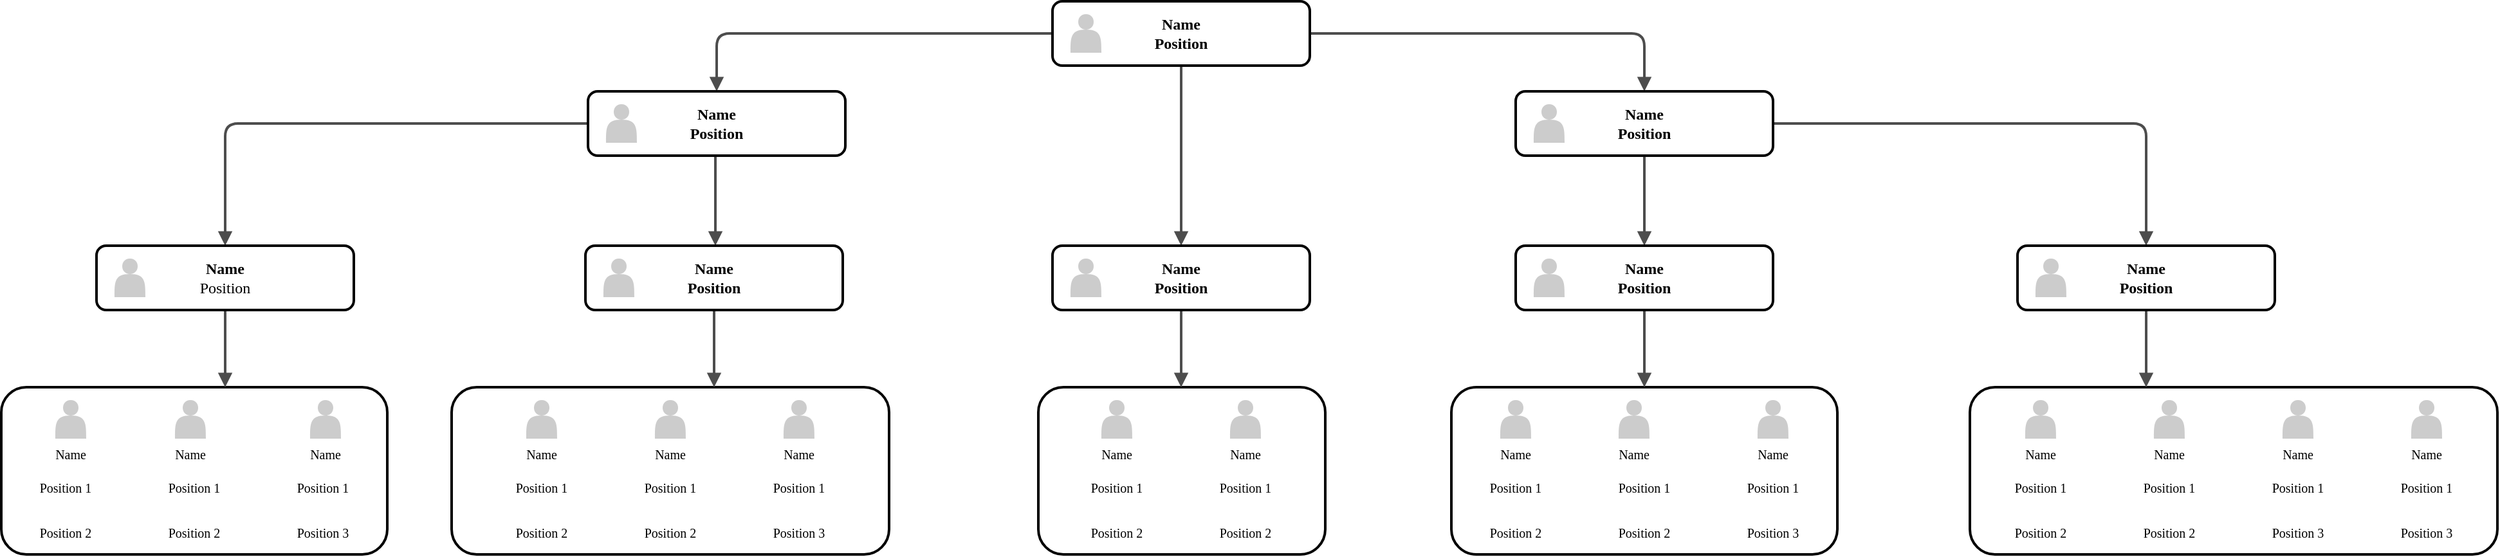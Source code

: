 <mxfile version="26.2.13" pages="3">
  <diagram name="Page-1" id="19d8dcba-68ad-dc05-1034-9cf7b2a963f6">
    <mxGraphModel dx="1408" dy="748" grid="1" gridSize="10" guides="1" tooltips="1" connect="1" arrows="1" fold="1" page="1" pageScale="1" pageWidth="1100" pageHeight="850" background="none" math="0" shadow="0">
      <root>
        <mxCell id="0" />
        <mxCell id="1" parent="0" />
        <mxCell id="218ae93e1282097f-12" value="" style="whiteSpace=wrap;html=1;rounded=1;shadow=0;comic=0;strokeWidth=2;fontFamily=Verdana;align=center;fontSize=10;" parent="1" vertex="1">
          <mxGeometry x="70" y="440" width="300" height="130" as="geometry" />
        </mxCell>
        <mxCell id="218ae93e1282097f-13" value="Name" style="shape=actor;whiteSpace=wrap;html=1;rounded=0;shadow=0;comic=0;strokeWidth=1;fillColor=#CCCCCC;fontFamily=Verdana;align=center;strokeColor=none;labelPosition=center;verticalLabelPosition=bottom;verticalAlign=top;fontSize=10;" parent="1" vertex="1">
          <mxGeometry x="112" y="450" width="24" height="30" as="geometry" />
        </mxCell>
        <mxCell id="218ae93e1282097f-16" value="Name" style="shape=actor;whiteSpace=wrap;html=1;rounded=0;shadow=0;comic=0;strokeWidth=1;fillColor=#CCCCCC;fontFamily=Verdana;align=center;strokeColor=none;labelPosition=center;verticalLabelPosition=bottom;verticalAlign=top;fontSize=10;" parent="1" vertex="1">
          <mxGeometry x="205" y="450" width="24" height="30" as="geometry" />
        </mxCell>
        <mxCell id="218ae93e1282097f-17" value="Name" style="shape=actor;whiteSpace=wrap;html=1;rounded=0;shadow=0;comic=0;strokeWidth=1;fillColor=#CCCCCC;fontFamily=Verdana;align=center;strokeColor=none;labelPosition=center;verticalLabelPosition=bottom;verticalAlign=top;fontSize=10;" parent="1" vertex="1">
          <mxGeometry x="310" y="450" width="24" height="30" as="geometry" />
        </mxCell>
        <mxCell id="218ae93e1282097f-19" value="" style="whiteSpace=wrap;html=1;rounded=1;shadow=0;comic=0;strokeWidth=2;fontFamily=Verdana;align=center;fontSize=10;" parent="1" vertex="1">
          <mxGeometry x="420" y="440" width="340" height="130" as="geometry" />
        </mxCell>
        <mxCell id="218ae93e1282097f-21" value="Name" style="shape=actor;whiteSpace=wrap;html=1;rounded=0;shadow=0;comic=0;strokeWidth=1;fillColor=#CCCCCC;fontFamily=Verdana;align=center;strokeColor=none;labelPosition=center;verticalLabelPosition=bottom;verticalAlign=top;fontSize=10;" parent="1" vertex="1">
          <mxGeometry x="578" y="450" width="24" height="30" as="geometry" />
        </mxCell>
        <mxCell id="218ae93e1282097f-23" value="Name" style="shape=actor;whiteSpace=wrap;html=1;rounded=0;shadow=0;comic=0;strokeWidth=1;fillColor=#CCCCCC;fontFamily=Verdana;align=center;strokeColor=none;labelPosition=center;verticalLabelPosition=bottom;verticalAlign=top;fontSize=10;" parent="1" vertex="1">
          <mxGeometry x="678" y="450" width="24" height="30" as="geometry" />
        </mxCell>
        <mxCell id="218ae93e1282097f-24" value="" style="whiteSpace=wrap;html=1;rounded=1;shadow=0;comic=0;strokeWidth=2;fontFamily=Verdana;align=center;fontSize=10;" parent="1" vertex="1">
          <mxGeometry x="876" y="440" width="223" height="130" as="geometry" />
        </mxCell>
        <mxCell id="218ae93e1282097f-25" value="Name" style="shape=actor;whiteSpace=wrap;html=1;rounded=0;shadow=0;comic=0;strokeWidth=1;fillColor=#CCCCCC;fontFamily=Verdana;align=center;strokeColor=none;labelPosition=center;verticalLabelPosition=bottom;verticalAlign=top;fontSize=10;" parent="1" vertex="1">
          <mxGeometry x="925" y="450" width="24" height="30" as="geometry" />
        </mxCell>
        <mxCell id="218ae93e1282097f-27" value="Name" style="shape=actor;whiteSpace=wrap;html=1;rounded=0;shadow=0;comic=0;strokeWidth=1;fillColor=#CCCCCC;fontFamily=Verdana;align=center;strokeColor=none;labelPosition=center;verticalLabelPosition=bottom;verticalAlign=top;fontSize=10;" parent="1" vertex="1">
          <mxGeometry x="1025" y="450" width="24" height="30" as="geometry" />
        </mxCell>
        <mxCell id="218ae93e1282097f-29" value="" style="whiteSpace=wrap;html=1;rounded=1;shadow=0;comic=0;strokeWidth=2;fontFamily=Verdana;align=center;fontSize=10;" parent="1" vertex="1">
          <mxGeometry x="1197" y="440" width="300" height="130" as="geometry" />
        </mxCell>
        <mxCell id="218ae93e1282097f-34" value="" style="whiteSpace=wrap;html=1;rounded=1;shadow=0;comic=0;strokeWidth=2;fontFamily=Verdana;align=center;fontSize=10;" parent="1" vertex="1">
          <mxGeometry x="1600" y="440" width="410" height="130" as="geometry" />
        </mxCell>
        <mxCell id="218ae93e1282097f-35" value="Name" style="shape=actor;whiteSpace=wrap;html=1;rounded=0;shadow=0;comic=0;strokeWidth=1;fillColor=#CCCCCC;fontFamily=Verdana;align=center;strokeColor=none;labelPosition=center;verticalLabelPosition=bottom;verticalAlign=top;fontSize=10;" parent="1" vertex="1">
          <mxGeometry x="1643" y="450" width="24" height="30" as="geometry" />
        </mxCell>
        <mxCell id="218ae93e1282097f-37" value="Name" style="shape=actor;whiteSpace=wrap;html=1;rounded=0;shadow=0;comic=0;strokeWidth=1;fillColor=#CCCCCC;fontFamily=Verdana;align=center;strokeColor=none;labelPosition=center;verticalLabelPosition=bottom;verticalAlign=top;fontSize=10;" parent="1" vertex="1">
          <mxGeometry x="1743" y="450" width="24" height="30" as="geometry" />
        </mxCell>
        <mxCell id="218ae93e1282097f-38" value="Name" style="shape=actor;whiteSpace=wrap;html=1;rounded=0;shadow=0;comic=0;strokeWidth=1;fillColor=#CCCCCC;fontFamily=Verdana;align=center;strokeColor=none;labelPosition=center;verticalLabelPosition=bottom;verticalAlign=top;fontSize=10;" parent="1" vertex="1">
          <mxGeometry x="1843" y="450" width="24" height="30" as="geometry" />
        </mxCell>
        <mxCell id="218ae93e1282097f-39" value="Name" style="shape=actor;whiteSpace=wrap;html=1;rounded=0;shadow=0;comic=0;strokeWidth=1;fillColor=#CCCCCC;fontFamily=Verdana;align=center;strokeColor=none;labelPosition=center;verticalLabelPosition=bottom;verticalAlign=top;fontSize=10;" parent="1" vertex="1">
          <mxGeometry x="478" y="450" width="24" height="30" as="geometry" />
        </mxCell>
        <mxCell id="218ae93e1282097f-41" value="Name" style="shape=actor;whiteSpace=wrap;html=1;rounded=0;shadow=0;comic=0;strokeWidth=1;fillColor=#CCCCCC;fontFamily=Verdana;align=center;strokeColor=none;labelPosition=center;verticalLabelPosition=bottom;verticalAlign=top;fontSize=10;" parent="1" vertex="1">
          <mxGeometry x="1943" y="450" width="24" height="30" as="geometry" />
        </mxCell>
        <mxCell id="218ae93e1282097f-42" value="" style="edgeStyle=orthogonalEdgeStyle;rounded=1;html=1;labelBackgroundColor=none;endArrow=block;endFill=1;strokeColor=#4D4D4D;strokeWidth=2;fontFamily=Verdana;fontSize=12;fontStyle=1" parent="1" source="6257edae8c83ed4a-1" target="6257edae8c83ed4a-12" edge="1">
          <mxGeometry relative="1" as="geometry" />
        </mxCell>
        <mxCell id="218ae93e1282097f-43" value="" style="edgeStyle=orthogonalEdgeStyle;rounded=1;html=1;labelBackgroundColor=none;endArrow=block;endFill=1;strokeColor=#4D4D4D;strokeWidth=2;fontFamily=Verdana;fontSize=12;fontStyle=1" parent="1" source="6257edae8c83ed4a-1" target="6257edae8c83ed4a-9" edge="1">
          <mxGeometry relative="1" as="geometry" />
        </mxCell>
        <mxCell id="218ae93e1282097f-44" value="" style="edgeStyle=orthogonalEdgeStyle;rounded=1;html=1;labelBackgroundColor=none;endArrow=block;endFill=1;strokeColor=#4D4D4D;strokeWidth=2;fontFamily=Verdana;fontSize=12;fontStyle=1" parent="1" source="6257edae8c83ed4a-1" target="218ae93e1282097f-2" edge="1">
          <mxGeometry relative="1" as="geometry" />
        </mxCell>
        <mxCell id="218ae93e1282097f-45" value="" style="edgeStyle=elbowEdgeStyle;rounded=1;html=1;labelBackgroundColor=none;endArrow=block;endFill=1;strokeColor=#4D4D4D;strokeWidth=2;fontFamily=Verdana;fontSize=12;fontStyle=1" parent="1" source="6257edae8c83ed4a-9" target="6257edae8c83ed4a-21" edge="1">
          <mxGeometry relative="1" as="geometry" />
        </mxCell>
        <mxCell id="218ae93e1282097f-46" value="" style="edgeStyle=orthogonalEdgeStyle;rounded=1;html=1;labelBackgroundColor=none;endArrow=block;endFill=1;strokeColor=#4D4D4D;strokeWidth=2;fontFamily=Verdana;fontSize=12;fontStyle=1" parent="1" source="6257edae8c83ed4a-9" target="218ae93e1282097f-8" edge="1">
          <mxGeometry relative="1" as="geometry" />
        </mxCell>
        <mxCell id="218ae93e1282097f-47" value="" style="edgeStyle=orthogonalEdgeStyle;rounded=1;html=1;labelBackgroundColor=none;endArrow=block;endFill=1;strokeColor=#4D4D4D;strokeWidth=2;fontFamily=Verdana;fontSize=12;fontStyle=1" parent="1" source="218ae93e1282097f-2" target="218ae93e1282097f-5" edge="1">
          <mxGeometry relative="1" as="geometry" />
        </mxCell>
        <mxCell id="218ae93e1282097f-48" value="" style="edgeStyle=orthogonalEdgeStyle;rounded=1;html=1;labelBackgroundColor=none;endArrow=block;endFill=1;strokeColor=#4D4D4D;strokeWidth=2;fontFamily=Verdana;fontSize=12;fontStyle=1" parent="1" source="218ae93e1282097f-2" target="6257edae8c83ed4a-24" edge="1">
          <mxGeometry relative="1" as="geometry" />
        </mxCell>
        <mxCell id="218ae93e1282097f-49" value="" style="edgeStyle=elbowEdgeStyle;rounded=1;html=1;labelBackgroundColor=none;endArrow=block;endFill=1;strokeColor=#4D4D4D;strokeWidth=2;fontFamily=Verdana;fontSize=10;" parent="1" source="218ae93e1282097f-5" target="218ae93e1282097f-34" edge="1">
          <mxGeometry relative="1" as="geometry" />
        </mxCell>
        <mxCell id="218ae93e1282097f-50" value="" style="edgeStyle=orthogonalEdgeStyle;rounded=1;html=1;labelBackgroundColor=none;endArrow=block;endFill=1;strokeColor=#4D4D4D;strokeWidth=2;fontFamily=Verdana;fontSize=10;" parent="1" source="6257edae8c83ed4a-24" target="218ae93e1282097f-29" edge="1">
          <mxGeometry relative="1" as="geometry" />
        </mxCell>
        <mxCell id="218ae93e1282097f-51" value="" style="edgeStyle=elbowEdgeStyle;rounded=1;html=1;labelBackgroundColor=none;endArrow=block;endFill=1;strokeColor=#4D4D4D;strokeWidth=2;fontFamily=Verdana;fontSize=10;" parent="1" source="6257edae8c83ed4a-12" target="218ae93e1282097f-24" edge="1">
          <mxGeometry relative="1" as="geometry" />
        </mxCell>
        <mxCell id="218ae93e1282097f-52" value="" style="edgeStyle=elbowEdgeStyle;rounded=1;html=1;labelBackgroundColor=none;endArrow=block;endFill=1;strokeColor=#4D4D4D;strokeWidth=2;fontFamily=Verdana;fontSize=10;" parent="1" source="6257edae8c83ed4a-21" target="218ae93e1282097f-19" edge="1">
          <mxGeometry relative="1" as="geometry" />
        </mxCell>
        <mxCell id="218ae93e1282097f-53" value="" style="edgeStyle=elbowEdgeStyle;rounded=1;html=1;labelBackgroundColor=none;endArrow=block;endFill=1;strokeColor=#4D4D4D;strokeWidth=2;fontFamily=Verdana;fontSize=10;" parent="1" source="218ae93e1282097f-8" target="218ae93e1282097f-12" edge="1">
          <mxGeometry relative="1" as="geometry" />
        </mxCell>
        <mxCell id="218ae93e1282097f-55" value="Position 1" style="text;html=1;strokeColor=none;fillColor=none;align=center;verticalAlign=middle;whiteSpace=wrap;rounded=1;shadow=0;comic=0;fontFamily=Verdana;fontSize=10;" parent="1" vertex="1">
          <mxGeometry x="75" y="505" width="90" height="25" as="geometry" />
        </mxCell>
        <mxCell id="218ae93e1282097f-56" value="Position 1" style="text;html=1;strokeColor=none;fillColor=none;align=center;verticalAlign=middle;whiteSpace=wrap;rounded=1;shadow=0;comic=0;fontFamily=Verdana;fontSize=10;" parent="1" vertex="1">
          <mxGeometry x="175" y="505" width="90" height="25" as="geometry" />
        </mxCell>
        <mxCell id="218ae93e1282097f-57" value="Position 1" style="text;html=1;strokeColor=none;fillColor=none;align=center;verticalAlign=middle;whiteSpace=wrap;rounded=1;shadow=0;comic=0;fontFamily=Verdana;fontSize=10;" parent="1" vertex="1">
          <mxGeometry x="275" y="505" width="90" height="25" as="geometry" />
        </mxCell>
        <mxCell id="218ae93e1282097f-58" value="Position 2" style="text;html=1;strokeColor=none;fillColor=none;align=center;verticalAlign=middle;whiteSpace=wrap;rounded=1;shadow=0;comic=0;fontFamily=Verdana;fontSize=10;" parent="1" vertex="1">
          <mxGeometry x="75" y="540" width="90" height="25" as="geometry" />
        </mxCell>
        <mxCell id="218ae93e1282097f-59" value="Position 2" style="text;html=1;strokeColor=none;fillColor=none;align=center;verticalAlign=middle;whiteSpace=wrap;rounded=1;shadow=0;comic=0;fontFamily=Verdana;fontSize=10;" parent="1" vertex="1">
          <mxGeometry x="175" y="540" width="90" height="25" as="geometry" />
        </mxCell>
        <mxCell id="218ae93e1282097f-60" value="Position 3" style="text;html=1;strokeColor=none;fillColor=none;align=center;verticalAlign=middle;whiteSpace=wrap;rounded=1;shadow=0;comic=0;fontFamily=Verdana;fontSize=10;" parent="1" vertex="1">
          <mxGeometry x="275" y="540" width="90" height="25" as="geometry" />
        </mxCell>
        <mxCell id="218ae93e1282097f-61" value="Position 1" style="text;html=1;strokeColor=none;fillColor=none;align=center;verticalAlign=middle;whiteSpace=wrap;rounded=1;shadow=0;comic=0;fontFamily=Verdana;fontSize=10;" parent="1" vertex="1">
          <mxGeometry x="445" y="505" width="90" height="25" as="geometry" />
        </mxCell>
        <mxCell id="218ae93e1282097f-62" value="Position 1" style="text;html=1;strokeColor=none;fillColor=none;align=center;verticalAlign=middle;whiteSpace=wrap;rounded=1;shadow=0;comic=0;fontFamily=Verdana;fontSize=10;" parent="1" vertex="1">
          <mxGeometry x="545" y="505" width="90" height="25" as="geometry" />
        </mxCell>
        <mxCell id="218ae93e1282097f-63" value="Position 1" style="text;html=1;strokeColor=none;fillColor=none;align=center;verticalAlign=middle;whiteSpace=wrap;rounded=1;shadow=0;comic=0;fontFamily=Verdana;fontSize=10;" parent="1" vertex="1">
          <mxGeometry x="645" y="505" width="90" height="25" as="geometry" />
        </mxCell>
        <mxCell id="218ae93e1282097f-64" value="Position 2" style="text;html=1;strokeColor=none;fillColor=none;align=center;verticalAlign=middle;whiteSpace=wrap;rounded=1;shadow=0;comic=0;fontFamily=Verdana;fontSize=10;" parent="1" vertex="1">
          <mxGeometry x="445" y="540" width="90" height="25" as="geometry" />
        </mxCell>
        <mxCell id="218ae93e1282097f-65" value="Position 2" style="text;html=1;strokeColor=none;fillColor=none;align=center;verticalAlign=middle;whiteSpace=wrap;rounded=1;shadow=0;comic=0;fontFamily=Verdana;fontSize=10;" parent="1" vertex="1">
          <mxGeometry x="545" y="540" width="90" height="25" as="geometry" />
        </mxCell>
        <mxCell id="218ae93e1282097f-66" value="Position 3" style="text;html=1;strokeColor=none;fillColor=none;align=center;verticalAlign=middle;whiteSpace=wrap;rounded=1;shadow=0;comic=0;fontFamily=Verdana;fontSize=10;" parent="1" vertex="1">
          <mxGeometry x="645" y="540" width="90" height="25" as="geometry" />
        </mxCell>
        <mxCell id="218ae93e1282097f-67" value="Position 1" style="text;html=1;strokeColor=none;fillColor=none;align=center;verticalAlign=middle;whiteSpace=wrap;rounded=1;shadow=0;comic=0;fontFamily=Verdana;fontSize=10;" parent="1" vertex="1">
          <mxGeometry x="892" y="505" width="90" height="25" as="geometry" />
        </mxCell>
        <mxCell id="218ae93e1282097f-68" value="Position 1" style="text;html=1;strokeColor=none;fillColor=none;align=center;verticalAlign=middle;whiteSpace=wrap;rounded=1;shadow=0;comic=0;fontFamily=Verdana;fontSize=10;" parent="1" vertex="1">
          <mxGeometry x="992" y="505" width="90" height="25" as="geometry" />
        </mxCell>
        <mxCell id="218ae93e1282097f-69" value="Position 2" style="text;html=1;strokeColor=none;fillColor=none;align=center;verticalAlign=middle;whiteSpace=wrap;rounded=1;shadow=0;comic=0;fontFamily=Verdana;fontSize=10;" parent="1" vertex="1">
          <mxGeometry x="892" y="540" width="90" height="25" as="geometry" />
        </mxCell>
        <mxCell id="218ae93e1282097f-70" value="Position 2" style="text;html=1;strokeColor=none;fillColor=none;align=center;verticalAlign=middle;whiteSpace=wrap;rounded=1;shadow=0;comic=0;fontFamily=Verdana;fontSize=10;" parent="1" vertex="1">
          <mxGeometry x="992" y="540" width="90" height="25" as="geometry" />
        </mxCell>
        <mxCell id="218ae93e1282097f-71" value="Name" style="shape=actor;whiteSpace=wrap;html=1;rounded=0;shadow=0;comic=0;strokeWidth=1;fillColor=#CCCCCC;fontFamily=Verdana;align=center;strokeColor=none;labelPosition=center;verticalLabelPosition=bottom;verticalAlign=top;fontSize=10;" parent="1" vertex="1">
          <mxGeometry x="1327" y="450" width="24" height="30" as="geometry" />
        </mxCell>
        <mxCell id="218ae93e1282097f-72" value="Name" style="shape=actor;whiteSpace=wrap;html=1;rounded=0;shadow=0;comic=0;strokeWidth=1;fillColor=#CCCCCC;fontFamily=Verdana;align=center;strokeColor=none;labelPosition=center;verticalLabelPosition=bottom;verticalAlign=top;fontSize=10;" parent="1" vertex="1">
          <mxGeometry x="1435" y="450" width="24" height="30" as="geometry" />
        </mxCell>
        <mxCell id="218ae93e1282097f-73" value="Name" style="shape=actor;whiteSpace=wrap;html=1;rounded=0;shadow=0;comic=0;strokeWidth=1;fillColor=#CCCCCC;fontFamily=Verdana;align=center;strokeColor=none;labelPosition=center;verticalLabelPosition=bottom;verticalAlign=top;fontSize=10;" parent="1" vertex="1">
          <mxGeometry x="1235" y="450" width="24" height="30" as="geometry" />
        </mxCell>
        <mxCell id="218ae93e1282097f-74" value="Position 1" style="text;html=1;strokeColor=none;fillColor=none;align=center;verticalAlign=middle;whiteSpace=wrap;rounded=1;shadow=0;comic=0;fontFamily=Verdana;fontSize=10;" parent="1" vertex="1">
          <mxGeometry x="1202" y="505" width="90" height="25" as="geometry" />
        </mxCell>
        <mxCell id="218ae93e1282097f-75" value="Position 1" style="text;html=1;strokeColor=none;fillColor=none;align=center;verticalAlign=middle;whiteSpace=wrap;rounded=1;shadow=0;comic=0;fontFamily=Verdana;fontSize=10;" parent="1" vertex="1">
          <mxGeometry x="1302" y="505" width="90" height="25" as="geometry" />
        </mxCell>
        <mxCell id="218ae93e1282097f-76" value="Position 1" style="text;html=1;strokeColor=none;fillColor=none;align=center;verticalAlign=middle;whiteSpace=wrap;rounded=1;shadow=0;comic=0;fontFamily=Verdana;fontSize=10;" parent="1" vertex="1">
          <mxGeometry x="1402" y="505" width="90" height="25" as="geometry" />
        </mxCell>
        <mxCell id="218ae93e1282097f-77" value="Position 2" style="text;html=1;strokeColor=none;fillColor=none;align=center;verticalAlign=middle;whiteSpace=wrap;rounded=1;shadow=0;comic=0;fontFamily=Verdana;fontSize=10;" parent="1" vertex="1">
          <mxGeometry x="1202" y="540" width="90" height="25" as="geometry" />
        </mxCell>
        <mxCell id="218ae93e1282097f-78" value="Position 2" style="text;html=1;strokeColor=none;fillColor=none;align=center;verticalAlign=middle;whiteSpace=wrap;rounded=1;shadow=0;comic=0;fontFamily=Verdana;fontSize=10;" parent="1" vertex="1">
          <mxGeometry x="1302" y="540" width="90" height="25" as="geometry" />
        </mxCell>
        <mxCell id="218ae93e1282097f-79" value="Position 3" style="text;html=1;strokeColor=none;fillColor=none;align=center;verticalAlign=middle;whiteSpace=wrap;rounded=1;shadow=0;comic=0;fontFamily=Verdana;fontSize=10;" parent="1" vertex="1">
          <mxGeometry x="1402" y="540" width="90" height="25" as="geometry" />
        </mxCell>
        <mxCell id="218ae93e1282097f-80" value="Position 1" style="text;html=1;strokeColor=none;fillColor=none;align=center;verticalAlign=middle;whiteSpace=wrap;rounded=1;shadow=0;comic=0;fontFamily=Verdana;fontSize=10;" parent="1" vertex="1">
          <mxGeometry x="1610" y="505" width="90" height="25" as="geometry" />
        </mxCell>
        <mxCell id="218ae93e1282097f-81" value="Position 1" style="text;html=1;strokeColor=none;fillColor=none;align=center;verticalAlign=middle;whiteSpace=wrap;rounded=1;shadow=0;comic=0;fontFamily=Verdana;fontSize=10;" parent="1" vertex="1">
          <mxGeometry x="1710" y="505" width="90" height="25" as="geometry" />
        </mxCell>
        <mxCell id="218ae93e1282097f-82" value="Position 1" style="text;html=1;strokeColor=none;fillColor=none;align=center;verticalAlign=middle;whiteSpace=wrap;rounded=1;shadow=0;comic=0;fontFamily=Verdana;fontSize=10;" parent="1" vertex="1">
          <mxGeometry x="1810" y="505" width="90" height="25" as="geometry" />
        </mxCell>
        <mxCell id="218ae93e1282097f-83" value="Position 2" style="text;html=1;strokeColor=none;fillColor=none;align=center;verticalAlign=middle;whiteSpace=wrap;rounded=1;shadow=0;comic=0;fontFamily=Verdana;fontSize=10;" parent="1" vertex="1">
          <mxGeometry x="1610" y="540" width="90" height="25" as="geometry" />
        </mxCell>
        <mxCell id="218ae93e1282097f-84" value="Position 2" style="text;html=1;strokeColor=none;fillColor=none;align=center;verticalAlign=middle;whiteSpace=wrap;rounded=1;shadow=0;comic=0;fontFamily=Verdana;fontSize=10;" parent="1" vertex="1">
          <mxGeometry x="1710" y="540" width="90" height="25" as="geometry" />
        </mxCell>
        <mxCell id="218ae93e1282097f-85" value="Position 3" style="text;html=1;strokeColor=none;fillColor=none;align=center;verticalAlign=middle;whiteSpace=wrap;rounded=1;shadow=0;comic=0;fontFamily=Verdana;fontSize=10;" parent="1" vertex="1">
          <mxGeometry x="1810" y="540" width="90" height="25" as="geometry" />
        </mxCell>
        <mxCell id="218ae93e1282097f-86" value="Position 1" style="text;html=1;strokeColor=none;fillColor=none;align=center;verticalAlign=middle;whiteSpace=wrap;rounded=1;shadow=0;comic=0;fontFamily=Verdana;fontSize=10;" parent="1" vertex="1">
          <mxGeometry x="1910" y="505" width="90" height="25" as="geometry" />
        </mxCell>
        <mxCell id="218ae93e1282097f-87" value="Position 3" style="text;html=1;strokeColor=none;fillColor=none;align=center;verticalAlign=middle;whiteSpace=wrap;rounded=1;shadow=0;comic=0;fontFamily=Verdana;fontSize=10;" parent="1" vertex="1">
          <mxGeometry x="1910" y="540" width="90" height="25" as="geometry" />
        </mxCell>
        <mxCell id="218ae93e1282097f-8" value="&lt;span&gt;Name&lt;/span&gt;&lt;div&gt;&lt;span style=&quot;font-weight: normal&quot;&gt;Position&lt;/span&gt;&lt;/div&gt;" style="whiteSpace=wrap;html=1;rounded=1;shadow=0;comic=0;strokeWidth=2;fontFamily=Verdana;align=center;fontSize=12;fontStyle=1" parent="1" vertex="1">
          <mxGeometry x="144" y="330" width="200" height="50" as="geometry" />
        </mxCell>
        <mxCell id="218ae93e1282097f-9" value="" style="shape=actor;whiteSpace=wrap;html=1;rounded=0;shadow=0;comic=0;strokeWidth=1;fillColor=#CCCCCC;fontFamily=Verdana;align=center;strokeColor=none;fontSize=12;fontStyle=1" parent="1" vertex="1">
          <mxGeometry x="158" y="340" width="24" height="30" as="geometry" />
        </mxCell>
        <mxCell id="6257edae8c83ed4a-9" value="Name&lt;div&gt;&lt;span&gt;Position&lt;/span&gt;&lt;/div&gt;" style="whiteSpace=wrap;html=1;rounded=1;shadow=0;comic=0;strokeWidth=2;fontFamily=Verdana;align=center;fontSize=12;fontStyle=1" parent="1" vertex="1">
          <mxGeometry x="526" y="210" width="200" height="50" as="geometry" />
        </mxCell>
        <mxCell id="6257edae8c83ed4a-10" value="" style="shape=actor;whiteSpace=wrap;html=1;rounded=0;shadow=0;comic=0;strokeWidth=1;fillColor=#CCCCCC;fontFamily=Verdana;align=center;strokeColor=none;fontSize=12;fontStyle=1" parent="1" vertex="1">
          <mxGeometry x="540" y="220" width="24" height="30" as="geometry" />
        </mxCell>
        <mxCell id="6257edae8c83ed4a-21" value="Name&lt;div&gt;&lt;span&gt;Position&lt;/span&gt;&lt;/div&gt;" style="whiteSpace=wrap;html=1;rounded=1;shadow=0;comic=0;strokeWidth=2;fontFamily=Verdana;align=center;fontSize=12;fontStyle=1" parent="1" vertex="1">
          <mxGeometry x="524" y="330" width="200" height="50" as="geometry" />
        </mxCell>
        <mxCell id="6257edae8c83ed4a-22" value="" style="shape=actor;whiteSpace=wrap;html=1;rounded=0;shadow=0;comic=0;strokeWidth=1;fillColor=#CCCCCC;fontFamily=Verdana;align=center;strokeColor=none;fontSize=12;fontStyle=1" parent="1" vertex="1">
          <mxGeometry x="538" y="340" width="24" height="30" as="geometry" />
        </mxCell>
        <mxCell id="6257edae8c83ed4a-12" value="Name&lt;div&gt;&lt;span&gt;Position&lt;/span&gt;&lt;/div&gt;" style="whiteSpace=wrap;html=1;rounded=1;shadow=0;comic=0;strokeWidth=2;fontFamily=Verdana;align=center;fontSize=12;fontStyle=1" parent="1" vertex="1">
          <mxGeometry x="887" y="330" width="200" height="50" as="geometry" />
        </mxCell>
        <mxCell id="6257edae8c83ed4a-13" value="" style="shape=actor;whiteSpace=wrap;html=1;rounded=0;shadow=0;comic=0;strokeWidth=1;fillColor=#CCCCCC;fontFamily=Verdana;align=center;strokeColor=none;fontSize=12;fontStyle=1" parent="1" vertex="1">
          <mxGeometry x="901" y="340" width="24" height="30" as="geometry" />
        </mxCell>
        <mxCell id="6257edae8c83ed4a-1" value="Name&lt;div&gt;&lt;span&gt;Position&lt;/span&gt;&lt;/div&gt;" style="whiteSpace=wrap;html=1;rounded=1;shadow=0;comic=0;strokeWidth=2;fontFamily=Verdana;align=center;fontSize=12;fontStyle=1" parent="1" vertex="1">
          <mxGeometry x="887" y="140" width="200" height="50" as="geometry" />
        </mxCell>
        <mxCell id="6257edae8c83ed4a-2" value="" style="shape=actor;whiteSpace=wrap;html=1;rounded=0;shadow=0;comic=0;strokeWidth=1;fillColor=#CCCCCC;fontFamily=Verdana;align=center;strokeColor=none;fontSize=12;fontStyle=1" parent="1" vertex="1">
          <mxGeometry x="901" y="150" width="24" height="30" as="geometry" />
        </mxCell>
        <mxCell id="218ae93e1282097f-2" value="Name&lt;div&gt;&lt;span&gt;Position&lt;/span&gt;&lt;/div&gt;" style="whiteSpace=wrap;html=1;rounded=1;shadow=0;comic=0;strokeWidth=2;fontFamily=Verdana;align=center;fontSize=12;fontStyle=1" parent="1" vertex="1">
          <mxGeometry x="1247" y="210" width="200" height="50" as="geometry" />
        </mxCell>
        <mxCell id="218ae93e1282097f-3" value="" style="shape=actor;whiteSpace=wrap;html=1;rounded=0;shadow=0;comic=0;strokeWidth=1;fillColor=#CCCCCC;fontFamily=Verdana;align=center;strokeColor=none;fontSize=12;fontStyle=1" parent="1" vertex="1">
          <mxGeometry x="1261" y="220" width="24" height="30" as="geometry" />
        </mxCell>
        <mxCell id="6257edae8c83ed4a-24" value="Name&lt;div&gt;&lt;span&gt;Position&lt;/span&gt;&lt;/div&gt;" style="whiteSpace=wrap;html=1;rounded=1;shadow=0;comic=0;strokeWidth=2;fontFamily=Verdana;align=center;fontSize=12;fontStyle=1" parent="1" vertex="1">
          <mxGeometry x="1247" y="330" width="200" height="50" as="geometry" />
        </mxCell>
        <mxCell id="6257edae8c83ed4a-25" value="" style="shape=actor;whiteSpace=wrap;html=1;rounded=0;shadow=0;comic=0;strokeWidth=1;fillColor=#CCCCCC;fontFamily=Verdana;align=center;strokeColor=none;fontSize=12;fontStyle=1" parent="1" vertex="1">
          <mxGeometry x="1261" y="340" width="24" height="30" as="geometry" />
        </mxCell>
        <mxCell id="218ae93e1282097f-5" value="Name&lt;div&gt;&lt;span&gt;Position&lt;/span&gt;&lt;/div&gt;" style="whiteSpace=wrap;html=1;rounded=1;shadow=0;comic=0;strokeWidth=2;fontFamily=Verdana;align=center;fontSize=12;fontStyle=1" parent="1" vertex="1">
          <mxGeometry x="1637" y="330" width="200" height="50" as="geometry" />
        </mxCell>
        <mxCell id="218ae93e1282097f-6" value="" style="shape=actor;whiteSpace=wrap;html=1;rounded=0;shadow=0;comic=0;strokeWidth=1;fillColor=#CCCCCC;fontFamily=Verdana;align=center;strokeColor=none;fontSize=12;fontStyle=1" parent="1" vertex="1">
          <mxGeometry x="1651" y="340" width="24" height="30" as="geometry" />
        </mxCell>
      </root>
    </mxGraphModel>
  </diagram>
  <diagram id="zSL_OOxkC_Cdbclz-27Z" name="第 2 页">
    <mxGraphModel dx="1002" dy="597" grid="1" gridSize="10" guides="1" tooltips="1" connect="1" arrows="1" fold="1" page="1" pageScale="1" pageWidth="827" pageHeight="1169" math="0" shadow="0">
      <root>
        <mxCell id="0" />
        <mxCell id="1" parent="0" />
        <mxCell id="a7pmDOKm3n9qqqR5QXC4-1" value="前台功能模块" style="rounded=0;whiteSpace=wrap;html=1;" vertex="1" parent="1">
          <mxGeometry x="360" y="120" width="120" height="40" as="geometry" />
        </mxCell>
        <mxCell id="a7pmDOKm3n9qqqR5QXC4-4" value="学生登录" style="rounded=0;whiteSpace=wrap;html=1;" vertex="1" parent="1">
          <mxGeometry x="360" y="200" width="120" height="40" as="geometry" />
        </mxCell>
        <mxCell id="a7pmDOKm3n9qqqR5QXC4-5" value="" style="endArrow=none;html=1;rounded=0;" edge="1" parent="1">
          <mxGeometry width="50" height="50" relative="1" as="geometry">
            <mxPoint x="200" y="280" as="sourcePoint" />
            <mxPoint x="640" y="280" as="targetPoint" />
          </mxGeometry>
        </mxCell>
        <mxCell id="a7pmDOKm3n9qqqR5QXC4-6" value="" style="endArrow=none;html=1;rounded=0;exitX=0.5;exitY=1;exitDx=0;exitDy=0;" edge="1" parent="1" source="a7pmDOKm3n9qqqR5QXC4-1">
          <mxGeometry width="50" height="50" relative="1" as="geometry">
            <mxPoint x="390" y="280" as="sourcePoint" />
            <mxPoint x="420" y="200" as="targetPoint" />
          </mxGeometry>
        </mxCell>
        <mxCell id="GiOdGweL4pmrFDT5CfTH-2" value="" style="endArrow=none;html=1;rounded=0;entryX=0.5;entryY=1;entryDx=0;entryDy=0;" edge="1" parent="1" target="a7pmDOKm3n9qqqR5QXC4-4">
          <mxGeometry width="50" height="50" relative="1" as="geometry">
            <mxPoint x="420" y="280" as="sourcePoint" />
            <mxPoint x="440" y="230" as="targetPoint" />
          </mxGeometry>
        </mxCell>
        <mxCell id="GiOdGweL4pmrFDT5CfTH-3" value="" style="endArrow=none;html=1;rounded=0;" edge="1" parent="1">
          <mxGeometry width="50" height="50" relative="1" as="geometry">
            <mxPoint x="199.5" y="320" as="sourcePoint" />
            <mxPoint x="199.5" y="280" as="targetPoint" />
            <Array as="points">
              <mxPoint x="199.5" y="320" />
            </Array>
          </mxGeometry>
        </mxCell>
        <mxCell id="GiOdGweL4pmrFDT5CfTH-5" value="首页" style="rounded=0;whiteSpace=wrap;html=1;" vertex="1" parent="1">
          <mxGeometry x="180" y="320" width="40" height="80" as="geometry" />
        </mxCell>
        <mxCell id="GiOdGweL4pmrFDT5CfTH-6" value="" style="endArrow=none;html=1;rounded=0;" edge="1" parent="1">
          <mxGeometry width="50" height="50" relative="1" as="geometry">
            <mxPoint x="280" y="320" as="sourcePoint" />
            <mxPoint x="280" y="280" as="targetPoint" />
          </mxGeometry>
        </mxCell>
        <mxCell id="GiOdGweL4pmrFDT5CfTH-7" value="" style="endArrow=none;html=1;rounded=0;" edge="1" parent="1">
          <mxGeometry width="50" height="50" relative="1" as="geometry">
            <mxPoint x="480" y="320" as="sourcePoint" />
            <mxPoint x="480" y="280" as="targetPoint" />
          </mxGeometry>
        </mxCell>
        <mxCell id="GiOdGweL4pmrFDT5CfTH-8" value="" style="endArrow=none;html=1;rounded=0;" edge="1" parent="1">
          <mxGeometry width="50" height="50" relative="1" as="geometry">
            <mxPoint x="559.5" y="320" as="sourcePoint" />
            <mxPoint x="559.5" y="280" as="targetPoint" />
          </mxGeometry>
        </mxCell>
        <mxCell id="GiOdGweL4pmrFDT5CfTH-9" value="课程及视频" style="rounded=0;whiteSpace=wrap;html=1;" vertex="1" parent="1">
          <mxGeometry x="260" y="320" width="40" height="80" as="geometry" />
        </mxCell>
        <mxCell id="GiOdGweL4pmrFDT5CfTH-10" value="讨论" style="rounded=0;whiteSpace=wrap;html=1;" vertex="1" parent="1">
          <mxGeometry x="340" y="320" width="40" height="80" as="geometry" />
        </mxCell>
        <mxCell id="GiOdGweL4pmrFDT5CfTH-12" value="公告" style="rounded=0;whiteSpace=wrap;html=1;" vertex="1" parent="1">
          <mxGeometry x="460" y="320" width="40" height="80" as="geometry" />
        </mxCell>
        <mxCell id="GiOdGweL4pmrFDT5CfTH-13" value="试卷" style="rounded=0;whiteSpace=wrap;html=1;" vertex="1" parent="1">
          <mxGeometry x="540" y="320" width="40" height="80" as="geometry" />
        </mxCell>
        <mxCell id="GiOdGweL4pmrFDT5CfTH-14" value="个人中心" style="rounded=0;whiteSpace=wrap;html=1;" vertex="1" parent="1">
          <mxGeometry x="620" y="320" width="40" height="80" as="geometry" />
        </mxCell>
        <mxCell id="GiOdGweL4pmrFDT5CfTH-16" value="" style="endArrow=none;html=1;rounded=0;" edge="1" parent="1" source="GiOdGweL4pmrFDT5CfTH-14">
          <mxGeometry width="50" height="50" relative="1" as="geometry">
            <mxPoint x="390" y="280" as="sourcePoint" />
            <mxPoint x="640" y="280" as="targetPoint" />
          </mxGeometry>
        </mxCell>
        <mxCell id="GiOdGweL4pmrFDT5CfTH-17" value="" style="endArrow=none;html=1;rounded=0;exitX=0.5;exitY=0;exitDx=0;exitDy=0;" edge="1" parent="1" source="GiOdGweL4pmrFDT5CfTH-10">
          <mxGeometry width="50" height="50" relative="1" as="geometry">
            <mxPoint x="390" y="280" as="sourcePoint" />
            <mxPoint x="360" y="280" as="targetPoint" />
          </mxGeometry>
        </mxCell>
        <mxCell id="GiOdGweL4pmrFDT5CfTH-18" value="快捷查看公告" style="rounded=0;whiteSpace=wrap;html=1;" vertex="1" parent="1">
          <mxGeometry x="170" y="420" width="20" height="90" as="geometry" />
        </mxCell>
        <mxCell id="GiOdGweL4pmrFDT5CfTH-19" value="快捷查看课程" style="rounded=0;whiteSpace=wrap;html=1;" vertex="1" parent="1">
          <mxGeometry x="210" y="420" width="20" height="90" as="geometry" />
        </mxCell>
        <mxCell id="GiOdGweL4pmrFDT5CfTH-22" value="查看课程信息" style="rounded=0;whiteSpace=wrap;html=1;" vertex="1" parent="1">
          <mxGeometry x="250" y="420" width="20" height="90" as="geometry" />
        </mxCell>
        <mxCell id="GiOdGweL4pmrFDT5CfTH-23" value="下载视频观看" style="rounded=0;whiteSpace=wrap;html=1;" vertex="1" parent="1">
          <mxGeometry x="290" y="420" width="20" height="90" as="geometry" />
        </mxCell>
        <mxCell id="GiOdGweL4pmrFDT5CfTH-24" value="发起讨论" style="rounded=0;whiteSpace=wrap;html=1;" vertex="1" parent="1">
          <mxGeometry x="330" y="420" width="20" height="90" as="geometry" />
        </mxCell>
        <mxCell id="GiOdGweL4pmrFDT5CfTH-25" value="回复讨论" style="rounded=0;whiteSpace=wrap;html=1;" vertex="1" parent="1">
          <mxGeometry x="370" y="420" width="20" height="90" as="geometry" />
        </mxCell>
        <mxCell id="GiOdGweL4pmrFDT5CfTH-26" value="查看公告" style="rounded=0;whiteSpace=wrap;html=1;" vertex="1" parent="1">
          <mxGeometry x="450" y="420" width="20" height="90" as="geometry" />
        </mxCell>
        <mxCell id="GiOdGweL4pmrFDT5CfTH-27" value="回复公告" style="rounded=0;whiteSpace=wrap;html=1;" vertex="1" parent="1">
          <mxGeometry x="490" y="420" width="20" height="90" as="geometry" />
        </mxCell>
        <mxCell id="GiOdGweL4pmrFDT5CfTH-28" value="查看发布试卷" style="rounded=0;whiteSpace=wrap;html=1;" vertex="1" parent="1">
          <mxGeometry x="530" y="420" width="20" height="90" as="geometry" />
        </mxCell>
        <mxCell id="GiOdGweL4pmrFDT5CfTH-29" value="开始考试" style="rounded=0;whiteSpace=wrap;html=1;" vertex="1" parent="1">
          <mxGeometry x="570" y="420" width="20" height="90" as="geometry" />
        </mxCell>
        <mxCell id="GiOdGweL4pmrFDT5CfTH-30" value="查看个人信息" style="rounded=0;whiteSpace=wrap;html=1;" vertex="1" parent="1">
          <mxGeometry x="610" y="420" width="20" height="90" as="geometry" />
        </mxCell>
        <mxCell id="GiOdGweL4pmrFDT5CfTH-31" value="查看考试记录" style="rounded=0;whiteSpace=wrap;html=1;" vertex="1" parent="1">
          <mxGeometry x="650" y="420" width="20" height="90" as="geometry" />
        </mxCell>
        <mxCell id="GiOdGweL4pmrFDT5CfTH-32" value="查看错题记录" style="rounded=0;whiteSpace=wrap;html=1;" vertex="1" parent="1">
          <mxGeometry x="690" y="420" width="20" height="90" as="geometry" />
        </mxCell>
        <mxCell id="GiOdGweL4pmrFDT5CfTH-33" value="" style="endArrow=none;html=1;rounded=0;" edge="1" parent="1">
          <mxGeometry width="50" height="50" relative="1" as="geometry">
            <mxPoint x="180" y="410" as="sourcePoint" />
            <mxPoint x="220" y="410" as="targetPoint" />
          </mxGeometry>
        </mxCell>
        <mxCell id="GiOdGweL4pmrFDT5CfTH-34" value="" style="endArrow=none;html=1;rounded=0;exitX=0.5;exitY=1;exitDx=0;exitDy=0;" edge="1" parent="1" source="GiOdGweL4pmrFDT5CfTH-5">
          <mxGeometry width="50" height="50" relative="1" as="geometry">
            <mxPoint x="390" y="360" as="sourcePoint" />
            <mxPoint x="200" y="410" as="targetPoint" />
          </mxGeometry>
        </mxCell>
        <mxCell id="GiOdGweL4pmrFDT5CfTH-35" value="" style="endArrow=none;html=1;rounded=0;" edge="1" parent="1" target="GiOdGweL4pmrFDT5CfTH-18">
          <mxGeometry width="50" height="50" relative="1" as="geometry">
            <mxPoint x="180" y="410" as="sourcePoint" />
            <mxPoint x="210" y="420" as="targetPoint" />
            <Array as="points">
              <mxPoint x="180" y="410" />
            </Array>
          </mxGeometry>
        </mxCell>
        <mxCell id="GiOdGweL4pmrFDT5CfTH-36" value="" style="endArrow=none;html=1;rounded=0;exitX=0.5;exitY=1;exitDx=0;exitDy=0;" edge="1" parent="1">
          <mxGeometry width="50" height="50" relative="1" as="geometry">
            <mxPoint x="220" y="420" as="sourcePoint" />
            <mxPoint x="220" y="410" as="targetPoint" />
          </mxGeometry>
        </mxCell>
        <mxCell id="GiOdGweL4pmrFDT5CfTH-37" value="" style="endArrow=none;html=1;rounded=0;entryX=0.5;entryY=0;entryDx=0;entryDy=0;" edge="1" parent="1" target="GiOdGweL4pmrFDT5CfTH-22">
          <mxGeometry width="50" height="50" relative="1" as="geometry">
            <mxPoint x="260" y="410" as="sourcePoint" />
            <mxPoint x="230" y="440" as="targetPoint" />
          </mxGeometry>
        </mxCell>
        <mxCell id="GiOdGweL4pmrFDT5CfTH-38" value="" style="endArrow=none;html=1;rounded=0;entryX=0.5;entryY=1;entryDx=0;entryDy=0;" edge="1" parent="1" target="GiOdGweL4pmrFDT5CfTH-9">
          <mxGeometry width="50" height="50" relative="1" as="geometry">
            <mxPoint x="280" y="410" as="sourcePoint" />
            <mxPoint x="240" y="450" as="targetPoint" />
          </mxGeometry>
        </mxCell>
        <mxCell id="GiOdGweL4pmrFDT5CfTH-39" value="" style="endArrow=none;html=1;rounded=0;" edge="1" parent="1" source="GiOdGweL4pmrFDT5CfTH-23">
          <mxGeometry width="50" height="50" relative="1" as="geometry">
            <mxPoint x="250" y="450" as="sourcePoint" />
            <mxPoint x="300" y="410" as="targetPoint" />
          </mxGeometry>
        </mxCell>
        <mxCell id="GiOdGweL4pmrFDT5CfTH-40" value="" style="endArrow=none;html=1;rounded=0;exitX=0.5;exitY=0;exitDx=0;exitDy=0;" edge="1" parent="1" source="GiOdGweL4pmrFDT5CfTH-24">
          <mxGeometry width="50" height="50" relative="1" as="geometry">
            <mxPoint x="260" y="460" as="sourcePoint" />
            <mxPoint x="340" y="410" as="targetPoint" />
          </mxGeometry>
        </mxCell>
        <mxCell id="GiOdGweL4pmrFDT5CfTH-41" value="" style="endArrow=none;html=1;rounded=0;exitX=0.5;exitY=0;exitDx=0;exitDy=0;" edge="1" parent="1" source="GiOdGweL4pmrFDT5CfTH-25">
          <mxGeometry width="50" height="50" relative="1" as="geometry">
            <mxPoint x="270" y="470" as="sourcePoint" />
            <mxPoint x="380" y="410" as="targetPoint" />
          </mxGeometry>
        </mxCell>
        <mxCell id="GiOdGweL4pmrFDT5CfTH-42" value="" style="endArrow=none;html=1;rounded=0;entryX=0.5;entryY=1;entryDx=0;entryDy=0;" edge="1" parent="1" target="GiOdGweL4pmrFDT5CfTH-10">
          <mxGeometry width="50" height="50" relative="1" as="geometry">
            <mxPoint x="360" y="410" as="sourcePoint" />
            <mxPoint x="280" y="490" as="targetPoint" />
          </mxGeometry>
        </mxCell>
        <mxCell id="GiOdGweL4pmrFDT5CfTH-43" value="" style="endArrow=none;html=1;rounded=0;entryX=0.5;entryY=1;entryDx=0;entryDy=0;" edge="1" parent="1" target="GiOdGweL4pmrFDT5CfTH-12">
          <mxGeometry width="50" height="50" relative="1" as="geometry">
            <mxPoint x="480" y="410" as="sourcePoint" />
            <mxPoint x="290" y="500" as="targetPoint" />
          </mxGeometry>
        </mxCell>
        <mxCell id="GiOdGweL4pmrFDT5CfTH-44" value="" style="endArrow=none;html=1;rounded=0;" edge="1" parent="1">
          <mxGeometry width="50" height="50" relative="1" as="geometry">
            <mxPoint x="180" y="410" as="sourcePoint" />
            <mxPoint x="220" y="410" as="targetPoint" />
          </mxGeometry>
        </mxCell>
        <mxCell id="GiOdGweL4pmrFDT5CfTH-46" value="" style="endArrow=none;html=1;rounded=0;exitX=0.5;exitY=0;exitDx=0;exitDy=0;" edge="1" parent="1" source="GiOdGweL4pmrFDT5CfTH-26">
          <mxGeometry width="50" height="50" relative="1" as="geometry">
            <mxPoint x="490" y="420" as="sourcePoint" />
            <mxPoint x="460" y="410" as="targetPoint" />
          </mxGeometry>
        </mxCell>
        <mxCell id="GiOdGweL4pmrFDT5CfTH-47" value="" style="endArrow=none;html=1;rounded=0;entryX=0.5;entryY=1;entryDx=0;entryDy=0;" edge="1" parent="1">
          <mxGeometry width="50" height="50" relative="1" as="geometry">
            <mxPoint x="500" y="420" as="sourcePoint" />
            <mxPoint x="500" y="420" as="targetPoint" />
            <Array as="points">
              <mxPoint x="500" y="410" />
            </Array>
          </mxGeometry>
        </mxCell>
        <mxCell id="GiOdGweL4pmrFDT5CfTH-48" value="" style="endArrow=none;html=1;rounded=0;exitX=0.5;exitY=0;exitDx=0;exitDy=0;" edge="1" parent="1" source="GiOdGweL4pmrFDT5CfTH-28">
          <mxGeometry width="50" height="50" relative="1" as="geometry">
            <mxPoint x="510" y="440" as="sourcePoint" />
            <mxPoint x="540" y="410" as="targetPoint" />
          </mxGeometry>
        </mxCell>
        <mxCell id="GiOdGweL4pmrFDT5CfTH-49" value="" style="endArrow=none;html=1;rounded=0;entryX=0.5;entryY=1;entryDx=0;entryDy=0;" edge="1" parent="1" target="GiOdGweL4pmrFDT5CfTH-13">
          <mxGeometry width="50" height="50" relative="1" as="geometry">
            <mxPoint x="560" y="410" as="sourcePoint" />
            <mxPoint x="520" y="440" as="targetPoint" />
          </mxGeometry>
        </mxCell>
        <mxCell id="GiOdGweL4pmrFDT5CfTH-50" value="" style="endArrow=none;html=1;rounded=0;" edge="1" parent="1" source="GiOdGweL4pmrFDT5CfTH-29">
          <mxGeometry width="50" height="50" relative="1" as="geometry">
            <mxPoint x="530" y="460" as="sourcePoint" />
            <mxPoint x="580" y="410" as="targetPoint" />
          </mxGeometry>
        </mxCell>
        <mxCell id="GiOdGweL4pmrFDT5CfTH-51" value="" style="endArrow=none;html=1;rounded=0;" edge="1" parent="1" source="GiOdGweL4pmrFDT5CfTH-30">
          <mxGeometry width="50" height="50" relative="1" as="geometry">
            <mxPoint x="540" y="470" as="sourcePoint" />
            <mxPoint x="620" y="410" as="targetPoint" />
          </mxGeometry>
        </mxCell>
        <mxCell id="GiOdGweL4pmrFDT5CfTH-52" value="" style="endArrow=none;html=1;rounded=0;exitX=0.5;exitY=0;exitDx=0;exitDy=0;" edge="1" parent="1" source="GiOdGweL4pmrFDT5CfTH-31">
          <mxGeometry width="50" height="50" relative="1" as="geometry">
            <mxPoint x="550" y="480" as="sourcePoint" />
            <mxPoint x="660" y="410" as="targetPoint" />
          </mxGeometry>
        </mxCell>
        <mxCell id="GiOdGweL4pmrFDT5CfTH-53" value="" style="endArrow=none;html=1;rounded=0;exitX=0.5;exitY=0;exitDx=0;exitDy=0;" edge="1" parent="1" source="GiOdGweL4pmrFDT5CfTH-32">
          <mxGeometry width="50" height="50" relative="1" as="geometry">
            <mxPoint x="560" y="490" as="sourcePoint" />
            <mxPoint x="700" y="410" as="targetPoint" />
          </mxGeometry>
        </mxCell>
        <mxCell id="GiOdGweL4pmrFDT5CfTH-54" value="" style="endArrow=none;html=1;rounded=0;entryX=0.5;entryY=1;entryDx=0;entryDy=0;" edge="1" parent="1" target="GiOdGweL4pmrFDT5CfTH-14">
          <mxGeometry width="50" height="50" relative="1" as="geometry">
            <mxPoint x="640" y="410" as="sourcePoint" />
            <mxPoint x="570" y="490" as="targetPoint" />
          </mxGeometry>
        </mxCell>
        <mxCell id="GiOdGweL4pmrFDT5CfTH-55" value="" style="endArrow=none;html=1;rounded=0;" edge="1" parent="1">
          <mxGeometry width="50" height="50" relative="1" as="geometry">
            <mxPoint x="260" y="410" as="sourcePoint" />
            <mxPoint x="300" y="410" as="targetPoint" />
          </mxGeometry>
        </mxCell>
        <mxCell id="GiOdGweL4pmrFDT5CfTH-56" value="" style="endArrow=none;html=1;rounded=0;" edge="1" parent="1">
          <mxGeometry width="50" height="50" relative="1" as="geometry">
            <mxPoint x="340" y="410" as="sourcePoint" />
            <mxPoint x="380" y="410" as="targetPoint" />
          </mxGeometry>
        </mxCell>
        <mxCell id="GiOdGweL4pmrFDT5CfTH-58" value="" style="endArrow=none;html=1;rounded=0;" edge="1" parent="1">
          <mxGeometry width="50" height="50" relative="1" as="geometry">
            <mxPoint x="460" y="410" as="sourcePoint" />
            <mxPoint x="500" y="410" as="targetPoint" />
          </mxGeometry>
        </mxCell>
        <mxCell id="GiOdGweL4pmrFDT5CfTH-59" value="" style="endArrow=none;html=1;rounded=0;" edge="1" parent="1">
          <mxGeometry width="50" height="50" relative="1" as="geometry">
            <mxPoint x="540" y="410" as="sourcePoint" />
            <mxPoint x="580" y="410" as="targetPoint" />
          </mxGeometry>
        </mxCell>
        <mxCell id="GiOdGweL4pmrFDT5CfTH-60" value="" style="endArrow=none;html=1;rounded=0;" edge="1" parent="1">
          <mxGeometry width="50" height="50" relative="1" as="geometry">
            <mxPoint x="620" y="410" as="sourcePoint" />
            <mxPoint x="700" y="410" as="targetPoint" />
          </mxGeometry>
        </mxCell>
      </root>
    </mxGraphModel>
  </diagram>
  <diagram id="64REugd_ti8dxeU3RtEv" name="第 3 页">
    <mxGraphModel dx="2863" dy="1706" grid="1" gridSize="10" guides="1" tooltips="1" connect="1" arrows="1" fold="1" page="1" pageScale="1" pageWidth="827" pageHeight="1169" math="0" shadow="0">
      <root>
        <mxCell id="0" />
        <mxCell id="1" parent="0" />
        <mxCell id="T8sFZcmI8J5siICjTdkP-1" value="前后功能模块" style="rounded=0;whiteSpace=wrap;html=1;" vertex="1" parent="1">
          <mxGeometry x="820" y="120" width="120" height="40" as="geometry" />
        </mxCell>
        <mxCell id="T8sFZcmI8J5siICjTdkP-2" value="学生登录" style="rounded=0;whiteSpace=wrap;html=1;" vertex="1" parent="1">
          <mxGeometry x="240" y="200" width="20" height="80" as="geometry" />
        </mxCell>
        <mxCell id="T8sFZcmI8J5siICjTdkP-3" value="" style="endArrow=none;html=1;rounded=0;" edge="1" parent="1">
          <mxGeometry width="50" height="50" relative="1" as="geometry">
            <mxPoint x="70" y="300" as="sourcePoint" />
            <mxPoint x="430" y="300" as="targetPoint" />
          </mxGeometry>
        </mxCell>
        <mxCell id="T8sFZcmI8J5siICjTdkP-4" value="" style="endArrow=none;html=1;rounded=0;exitX=0.5;exitY=1;exitDx=0;exitDy=0;" edge="1" parent="1">
          <mxGeometry width="50" height="50" relative="1" as="geometry">
            <mxPoint x="880" y="160" as="sourcePoint" />
            <mxPoint x="880" y="200" as="targetPoint" />
          </mxGeometry>
        </mxCell>
        <mxCell id="T8sFZcmI8J5siICjTdkP-5" value="" style="endArrow=none;html=1;rounded=0;entryX=0.5;entryY=1;entryDx=0;entryDy=0;" edge="1" parent="1" target="T8sFZcmI8J5siICjTdkP-2">
          <mxGeometry width="50" height="50" relative="1" as="geometry">
            <mxPoint x="250" y="300" as="sourcePoint" />
            <mxPoint x="270" y="240" as="targetPoint" />
          </mxGeometry>
        </mxCell>
        <mxCell id="T8sFZcmI8J5siICjTdkP-6" value="" style="endArrow=none;html=1;rounded=0;exitX=0.5;exitY=0;exitDx=0;exitDy=0;" edge="1" parent="1" source="T8sFZcmI8J5siICjTdkP-7">
          <mxGeometry width="50" height="50" relative="1" as="geometry">
            <mxPoint x="78.89" y="340" as="sourcePoint" />
            <mxPoint x="70" y="300" as="targetPoint" />
            <Array as="points" />
          </mxGeometry>
        </mxCell>
        <mxCell id="T8sFZcmI8J5siICjTdkP-7" value="首页" style="rounded=0;whiteSpace=wrap;html=1;" vertex="1" parent="1">
          <mxGeometry x="50" y="340" width="40" height="80" as="geometry" />
        </mxCell>
        <mxCell id="T8sFZcmI8J5siICjTdkP-8" value="" style="endArrow=none;html=1;rounded=0;exitX=0.5;exitY=0;exitDx=0;exitDy=0;" edge="1" parent="1" source="T8sFZcmI8J5siICjTdkP-11">
          <mxGeometry width="50" height="50" relative="1" as="geometry">
            <mxPoint x="110" y="340" as="sourcePoint" />
            <mxPoint x="130" y="300" as="targetPoint" />
            <Array as="points" />
          </mxGeometry>
        </mxCell>
        <mxCell id="T8sFZcmI8J5siICjTdkP-9" value="" style="endArrow=none;html=1;rounded=0;exitX=0.5;exitY=0;exitDx=0;exitDy=0;" edge="1" parent="1" source="T8sFZcmI8J5siICjTdkP-13">
          <mxGeometry width="50" height="50" relative="1" as="geometry">
            <mxPoint x="310" y="340" as="sourcePoint" />
            <mxPoint x="250" y="300" as="targetPoint" />
            <Array as="points" />
          </mxGeometry>
        </mxCell>
        <mxCell id="T8sFZcmI8J5siICjTdkP-10" value="" style="endArrow=none;html=1;rounded=0;" edge="1" parent="1">
          <mxGeometry width="50" height="50" relative="1" as="geometry">
            <mxPoint x="309.44" y="340" as="sourcePoint" />
            <mxPoint x="309.44" y="300" as="targetPoint" />
          </mxGeometry>
        </mxCell>
        <mxCell id="T8sFZcmI8J5siICjTdkP-11" value="课程及视频" style="rounded=0;whiteSpace=wrap;html=1;" vertex="1" parent="1">
          <mxGeometry x="110" y="340" width="40" height="80" as="geometry" />
        </mxCell>
        <mxCell id="T8sFZcmI8J5siICjTdkP-12" value="讨论" style="rounded=0;whiteSpace=wrap;html=1;" vertex="1" parent="1">
          <mxGeometry x="170" y="340" width="40" height="80" as="geometry" />
        </mxCell>
        <mxCell id="T8sFZcmI8J5siICjTdkP-13" value="公告" style="rounded=0;whiteSpace=wrap;html=1;" vertex="1" parent="1">
          <mxGeometry x="230" y="340" width="40" height="80" as="geometry" />
        </mxCell>
        <mxCell id="T8sFZcmI8J5siICjTdkP-14" value="试卷" style="rounded=0;whiteSpace=wrap;html=1;" vertex="1" parent="1">
          <mxGeometry x="290" y="340" width="40" height="80" as="geometry" />
        </mxCell>
        <mxCell id="T8sFZcmI8J5siICjTdkP-15" value="个人中心" style="rounded=0;whiteSpace=wrap;html=1;" vertex="1" parent="1">
          <mxGeometry x="410" y="340" width="40" height="80" as="geometry" />
        </mxCell>
        <mxCell id="T8sFZcmI8J5siICjTdkP-16" value="" style="endArrow=none;html=1;rounded=0;" edge="1" parent="1" source="T8sFZcmI8J5siICjTdkP-15">
          <mxGeometry width="50" height="50" relative="1" as="geometry">
            <mxPoint x="216.5" y="300" as="sourcePoint" />
            <mxPoint x="430.5" y="300" as="targetPoint" />
          </mxGeometry>
        </mxCell>
        <mxCell id="T8sFZcmI8J5siICjTdkP-17" value="" style="endArrow=none;html=1;rounded=0;exitX=0.5;exitY=0;exitDx=0;exitDy=0;" edge="1" parent="1" source="T8sFZcmI8J5siICjTdkP-12">
          <mxGeometry width="50" height="50" relative="1" as="geometry">
            <mxPoint x="220" y="300" as="sourcePoint" />
            <mxPoint x="190" y="300" as="targetPoint" />
          </mxGeometry>
        </mxCell>
        <mxCell id="T8sFZcmI8J5siICjTdkP-18" value="查看课程视频留言" style="rounded=0;whiteSpace=wrap;html=1;" vertex="1" parent="1">
          <mxGeometry x="130" y="440" width="20" height="120" as="geometry" />
        </mxCell>
        <mxCell id="T8sFZcmI8J5siICjTdkP-19" value="欢迎" style="rounded=0;whiteSpace=wrap;html=1;" vertex="1" parent="1">
          <mxGeometry x="60" y="440" width="20" height="90" as="geometry" />
        </mxCell>
        <mxCell id="T8sFZcmI8J5siICjTdkP-20" value="查看课程资源信息" style="rounded=0;whiteSpace=wrap;html=1;" vertex="1" parent="1">
          <mxGeometry x="100" y="440" width="20" height="120" as="geometry" />
        </mxCell>
        <mxCell id="T8sFZcmI8J5siICjTdkP-21" value="删除讨论" style="rounded=0;whiteSpace=wrap;html=1;" vertex="1" parent="1">
          <mxGeometry x="800" y="440" width="20" height="90" as="geometry" />
        </mxCell>
        <mxCell id="T8sFZcmI8J5siICjTdkP-23" value="回复讨论" style="rounded=0;whiteSpace=wrap;html=1;" vertex="1" parent="1">
          <mxGeometry x="200" y="440" width="20" height="90" as="geometry" />
        </mxCell>
        <mxCell id="T8sFZcmI8J5siICjTdkP-24" value="查看公告" style="rounded=0;whiteSpace=wrap;html=1;" vertex="1" parent="1">
          <mxGeometry x="240" y="440" width="20" height="90" as="geometry" />
        </mxCell>
        <mxCell id="T8sFZcmI8J5siICjTdkP-26" value="查看发布试卷" style="rounded=0;whiteSpace=wrap;html=1;" vertex="1" parent="1">
          <mxGeometry x="270" y="440" width="20" height="90" as="geometry" />
        </mxCell>
        <mxCell id="T8sFZcmI8J5siICjTdkP-27" value="查看作业详情" style="rounded=0;whiteSpace=wrap;html=1;" vertex="1" parent="1">
          <mxGeometry x="330" y="440" width="20" height="90" as="geometry" />
        </mxCell>
        <mxCell id="T8sFZcmI8J5siICjTdkP-28" value="查看个人信息" style="rounded=0;whiteSpace=wrap;html=1;" vertex="1" parent="1">
          <mxGeometry x="420" y="440" width="20" height="90" as="geometry" />
        </mxCell>
        <mxCell id="T8sFZcmI8J5siICjTdkP-29" value="修改个人信息" style="rounded=0;whiteSpace=wrap;html=1;" vertex="1" parent="1">
          <mxGeometry x="450" y="440" width="20" height="90" as="geometry" />
        </mxCell>
        <mxCell id="T8sFZcmI8J5siICjTdkP-30" value="修改密码" style="rounded=0;whiteSpace=wrap;html=1;" vertex="1" parent="1">
          <mxGeometry x="480" y="440" width="20" height="90" as="geometry" />
        </mxCell>
        <mxCell id="T8sFZcmI8J5siICjTdkP-34" value="" style="endArrow=none;html=1;rounded=0;exitX=0.5;exitY=0;exitDx=0;exitDy=0;" edge="1" parent="1" source="T8sFZcmI8J5siICjTdkP-19">
          <mxGeometry width="50" height="50" relative="1" as="geometry">
            <mxPoint x="70" y="430" as="sourcePoint" />
            <mxPoint x="70" y="420" as="targetPoint" />
          </mxGeometry>
        </mxCell>
        <mxCell id="T8sFZcmI8J5siICjTdkP-35" value="" style="endArrow=none;html=1;rounded=0;entryX=0.5;entryY=0;entryDx=0;entryDy=0;" edge="1" parent="1" target="T8sFZcmI8J5siICjTdkP-20">
          <mxGeometry width="50" height="50" relative="1" as="geometry">
            <mxPoint x="110" y="430" as="sourcePoint" />
            <mxPoint x="80" y="460" as="targetPoint" />
          </mxGeometry>
        </mxCell>
        <mxCell id="T8sFZcmI8J5siICjTdkP-40" value="" style="endArrow=none;html=1;rounded=0;entryX=0.5;entryY=1;entryDx=0;entryDy=0;" edge="1" parent="1" target="T8sFZcmI8J5siICjTdkP-12">
          <mxGeometry width="50" height="50" relative="1" as="geometry">
            <mxPoint x="190" y="430" as="sourcePoint" />
            <mxPoint x="110" y="510" as="targetPoint" />
          </mxGeometry>
        </mxCell>
        <mxCell id="T8sFZcmI8J5siICjTdkP-43" value="" style="endArrow=none;html=1;rounded=0;exitX=0.5;exitY=0;exitDx=0;exitDy=0;entryX=0.5;entryY=1;entryDx=0;entryDy=0;" edge="1" parent="1" source="T8sFZcmI8J5siICjTdkP-24" target="T8sFZcmI8J5siICjTdkP-13">
          <mxGeometry width="50" height="50" relative="1" as="geometry">
            <mxPoint x="320" y="440" as="sourcePoint" />
            <mxPoint x="290" y="430" as="targetPoint" />
          </mxGeometry>
        </mxCell>
        <mxCell id="T8sFZcmI8J5siICjTdkP-48" value="" style="endArrow=none;html=1;rounded=0;" edge="1" parent="1" source="T8sFZcmI8J5siICjTdkP-28">
          <mxGeometry width="50" height="50" relative="1" as="geometry">
            <mxPoint x="350" y="490" as="sourcePoint" />
            <mxPoint x="430" y="430" as="targetPoint" />
          </mxGeometry>
        </mxCell>
        <mxCell id="T8sFZcmI8J5siICjTdkP-49" value="" style="endArrow=none;html=1;rounded=0;exitX=0.5;exitY=0;exitDx=0;exitDy=0;" edge="1" parent="1" source="T8sFZcmI8J5siICjTdkP-29">
          <mxGeometry width="50" height="50" relative="1" as="geometry">
            <mxPoint x="360" y="500" as="sourcePoint" />
            <mxPoint x="460" y="430" as="targetPoint" />
          </mxGeometry>
        </mxCell>
        <mxCell id="T8sFZcmI8J5siICjTdkP-50" value="" style="endArrow=none;html=1;rounded=0;exitX=0.5;exitY=0;exitDx=0;exitDy=0;" edge="1" parent="1" source="T8sFZcmI8J5siICjTdkP-30">
          <mxGeometry width="50" height="50" relative="1" as="geometry">
            <mxPoint x="370" y="510" as="sourcePoint" />
            <mxPoint x="490" y="430" as="targetPoint" />
          </mxGeometry>
        </mxCell>
        <mxCell id="T8sFZcmI8J5siICjTdkP-53" value="" style="endArrow=none;html=1;rounded=0;" edge="1" parent="1">
          <mxGeometry width="50" height="50" relative="1" as="geometry">
            <mxPoint x="110" y="430" as="sourcePoint" />
            <mxPoint x="140" y="430" as="targetPoint" />
          </mxGeometry>
        </mxCell>
        <mxCell id="T8sFZcmI8J5siICjTdkP-56" value="" style="endArrow=none;html=1;rounded=0;" edge="1" parent="1">
          <mxGeometry width="50" height="50" relative="1" as="geometry">
            <mxPoint x="430" y="430" as="sourcePoint" />
            <mxPoint x="490" y="430" as="targetPoint" />
          </mxGeometry>
        </mxCell>
        <mxCell id="T8sFZcmI8J5siICjTdkP-57" value="" style="endArrow=none;html=1;rounded=0;" edge="1" parent="1">
          <mxGeometry width="50" height="50" relative="1" as="geometry">
            <mxPoint x="250" y="180" as="sourcePoint" />
            <mxPoint x="1610" y="180" as="targetPoint" />
          </mxGeometry>
        </mxCell>
        <mxCell id="T8sFZcmI8J5siICjTdkP-58" value="" style="endArrow=none;html=1;rounded=0;exitX=0.5;exitY=0;exitDx=0;exitDy=0;" edge="1" parent="1" source="T8sFZcmI8J5siICjTdkP-2">
          <mxGeometry width="50" height="50" relative="1" as="geometry">
            <mxPoint x="390" y="340" as="sourcePoint" />
            <mxPoint x="250" y="180" as="targetPoint" />
          </mxGeometry>
        </mxCell>
        <mxCell id="T8sFZcmI8J5siICjTdkP-59" value="" style="endArrow=none;html=1;rounded=0;" edge="1" parent="1">
          <mxGeometry width="50" height="50" relative="1" as="geometry">
            <mxPoint x="1611" y="200" as="sourcePoint" />
            <mxPoint x="1611" y="180" as="targetPoint" />
          </mxGeometry>
        </mxCell>
        <mxCell id="T8sFZcmI8J5siICjTdkP-61" value="老师管理" style="rounded=0;whiteSpace=wrap;html=1;" vertex="1" parent="1">
          <mxGeometry x="870" y="200" width="20" height="80" as="geometry" />
        </mxCell>
        <mxCell id="T8sFZcmI8J5siICjTdkP-62" value="管理员管理" style="rounded=0;whiteSpace=wrap;html=1;" vertex="1" parent="1">
          <mxGeometry x="1601" y="200" width="20" height="80" as="geometry" />
        </mxCell>
        <mxCell id="T8sFZcmI8J5siICjTdkP-63" value="发起讨论" style="rounded=0;whiteSpace=wrap;html=1;" vertex="1" parent="1">
          <mxGeometry x="170" y="440" width="20" height="90" as="geometry" />
        </mxCell>
        <mxCell id="T8sFZcmI8J5siICjTdkP-65" value="作业" style="rounded=0;whiteSpace=wrap;html=1;" vertex="1" parent="1">
          <mxGeometry x="350" y="340" width="40" height="80" as="geometry" />
        </mxCell>
        <mxCell id="T8sFZcmI8J5siICjTdkP-66" value="" style="endArrow=none;html=1;rounded=0;exitX=0.5;exitY=0;exitDx=0;exitDy=0;" edge="1" parent="1" source="T8sFZcmI8J5siICjTdkP-65">
          <mxGeometry width="50" height="50" relative="1" as="geometry">
            <mxPoint x="444" y="350" as="sourcePoint" />
            <mxPoint x="370" y="300" as="targetPoint" />
          </mxGeometry>
        </mxCell>
        <mxCell id="T8sFZcmI8J5siICjTdkP-76" value="" style="endArrow=none;html=1;rounded=0;entryX=0.5;entryY=1;entryDx=0;entryDy=0;" edge="1" parent="1" target="T8sFZcmI8J5siICjTdkP-11">
          <mxGeometry width="50" height="50" relative="1" as="geometry">
            <mxPoint x="130" y="430" as="sourcePoint" />
            <mxPoint x="200" y="430" as="targetPoint" />
          </mxGeometry>
        </mxCell>
        <mxCell id="T8sFZcmI8J5siICjTdkP-77" value="" style="endArrow=none;html=1;rounded=0;exitX=0.5;exitY=0;exitDx=0;exitDy=0;" edge="1" parent="1" source="T8sFZcmI8J5siICjTdkP-18">
          <mxGeometry width="50" height="50" relative="1" as="geometry">
            <mxPoint x="210" y="450" as="sourcePoint" />
            <mxPoint x="140" y="430" as="targetPoint" />
            <Array as="points">
              <mxPoint x="140" y="430" />
            </Array>
          </mxGeometry>
        </mxCell>
        <mxCell id="T8sFZcmI8J5siICjTdkP-80" value="回答作业" style="rounded=0;whiteSpace=wrap;html=1;" vertex="1" parent="1">
          <mxGeometry x="360" y="440" width="20" height="90" as="geometry" />
        </mxCell>
        <mxCell id="T8sFZcmI8J5siICjTdkP-81" value="删除作业回答" style="rounded=0;whiteSpace=wrap;html=1;" vertex="1" parent="1">
          <mxGeometry x="390" y="440" width="20" height="90" as="geometry" />
        </mxCell>
        <mxCell id="T8sFZcmI8J5siICjTdkP-82" value="" style="endArrow=none;html=1;rounded=0;" edge="1" parent="1">
          <mxGeometry width="50" height="50" relative="1" as="geometry">
            <mxPoint x="180" y="430" as="sourcePoint" />
            <mxPoint x="210" y="430" as="targetPoint" />
          </mxGeometry>
        </mxCell>
        <mxCell id="T8sFZcmI8J5siICjTdkP-83" value="" style="endArrow=none;html=1;rounded=0;entryX=0.5;entryY=0;entryDx=0;entryDy=0;" edge="1" parent="1" target="T8sFZcmI8J5siICjTdkP-63">
          <mxGeometry width="50" height="50" relative="1" as="geometry">
            <mxPoint x="180" y="430" as="sourcePoint" />
            <mxPoint x="120" y="450" as="targetPoint" />
          </mxGeometry>
        </mxCell>
        <mxCell id="T8sFZcmI8J5siICjTdkP-84" value="" style="endArrow=none;html=1;rounded=0;exitX=0.5;exitY=0;exitDx=0;exitDy=0;" edge="1" parent="1" source="T8sFZcmI8J5siICjTdkP-23">
          <mxGeometry width="50" height="50" relative="1" as="geometry">
            <mxPoint x="130" y="450" as="sourcePoint" />
            <mxPoint x="210" y="430" as="targetPoint" />
          </mxGeometry>
        </mxCell>
        <mxCell id="T8sFZcmI8J5siICjTdkP-85" value="" style="endArrow=none;html=1;rounded=0;entryX=0.5;entryY=0;entryDx=0;entryDy=0;" edge="1" parent="1" target="T8sFZcmI8J5siICjTdkP-26">
          <mxGeometry width="50" height="50" relative="1" as="geometry">
            <mxPoint x="280" y="430" as="sourcePoint" />
            <mxPoint x="260" y="430" as="targetPoint" />
          </mxGeometry>
        </mxCell>
        <mxCell id="T8sFZcmI8J5siICjTdkP-86" value="" style="endArrow=none;html=1;rounded=0;entryX=0.5;entryY=1;entryDx=0;entryDy=0;" edge="1" parent="1" target="T8sFZcmI8J5siICjTdkP-15">
          <mxGeometry width="50" height="50" relative="1" as="geometry">
            <mxPoint x="430" y="430" as="sourcePoint" />
            <mxPoint x="270" y="440" as="targetPoint" />
          </mxGeometry>
        </mxCell>
        <mxCell id="T8sFZcmI8J5siICjTdkP-87" value="" style="endArrow=none;html=1;rounded=0;" edge="1" parent="1">
          <mxGeometry width="50" height="50" relative="1" as="geometry">
            <mxPoint x="340" y="430" as="sourcePoint" />
            <mxPoint x="400" y="430" as="targetPoint" />
          </mxGeometry>
        </mxCell>
        <mxCell id="T8sFZcmI8J5siICjTdkP-88" value="" style="endArrow=none;html=1;rounded=0;entryX=0.5;entryY=0;entryDx=0;entryDy=0;" edge="1" parent="1" target="T8sFZcmI8J5siICjTdkP-27">
          <mxGeometry width="50" height="50" relative="1" as="geometry">
            <mxPoint x="340" y="430" as="sourcePoint" />
            <mxPoint x="320" y="450" as="targetPoint" />
          </mxGeometry>
        </mxCell>
        <mxCell id="T8sFZcmI8J5siICjTdkP-89" value="" style="endArrow=none;html=1;rounded=0;exitX=0.5;exitY=0;exitDx=0;exitDy=0;entryX=0.5;entryY=1;entryDx=0;entryDy=0;exitPerimeter=0;" edge="1" parent="1" source="T8sFZcmI8J5siICjTdkP-80" target="T8sFZcmI8J5siICjTdkP-65">
          <mxGeometry width="50" height="50" relative="1" as="geometry">
            <mxPoint x="330" y="440" as="sourcePoint" />
            <mxPoint x="370" y="430" as="targetPoint" />
          </mxGeometry>
        </mxCell>
        <mxCell id="T8sFZcmI8J5siICjTdkP-90" value="" style="endArrow=none;html=1;rounded=0;entryX=0.5;entryY=0;entryDx=0;entryDy=0;" edge="1" parent="1" target="T8sFZcmI8J5siICjTdkP-81">
          <mxGeometry width="50" height="50" relative="1" as="geometry">
            <mxPoint x="400" y="430" as="sourcePoint" />
            <mxPoint x="340" y="470" as="targetPoint" />
          </mxGeometry>
        </mxCell>
        <mxCell id="T8sFZcmI8J5siICjTdkP-191" value="" style="endArrow=none;html=1;rounded=0;" edge="1" parent="1">
          <mxGeometry width="50" height="50" relative="1" as="geometry">
            <mxPoint x="530" y="300" as="sourcePoint" />
            <mxPoint x="1200" y="300" as="targetPoint" />
          </mxGeometry>
        </mxCell>
        <mxCell id="T8sFZcmI8J5siICjTdkP-192" value="" style="endArrow=none;html=1;rounded=0;entryX=0.5;entryY=1;entryDx=0;entryDy=0;" edge="1" parent="1">
          <mxGeometry width="50" height="50" relative="1" as="geometry">
            <mxPoint x="880" y="300" as="sourcePoint" />
            <mxPoint x="880" y="280" as="targetPoint" />
          </mxGeometry>
        </mxCell>
        <mxCell id="T8sFZcmI8J5siICjTdkP-193" value="" style="endArrow=none;html=1;rounded=0;exitX=0.5;exitY=0;exitDx=0;exitDy=0;" edge="1" parent="1" source="T8sFZcmI8J5siICjTdkP-194">
          <mxGeometry width="50" height="50" relative="1" as="geometry">
            <mxPoint x="538.89" y="340" as="sourcePoint" />
            <mxPoint x="530" y="300" as="targetPoint" />
            <Array as="points" />
          </mxGeometry>
        </mxCell>
        <mxCell id="T8sFZcmI8J5siICjTdkP-194" value="首页" style="rounded=0;whiteSpace=wrap;html=1;" vertex="1" parent="1">
          <mxGeometry x="510" y="340" width="40" height="80" as="geometry" />
        </mxCell>
        <mxCell id="T8sFZcmI8J5siICjTdkP-195" value="" style="endArrow=none;html=1;rounded=0;exitX=0.5;exitY=0;exitDx=0;exitDy=0;" edge="1" parent="1" source="T8sFZcmI8J5siICjTdkP-198">
          <mxGeometry width="50" height="50" relative="1" as="geometry">
            <mxPoint x="570" y="340" as="sourcePoint" />
            <mxPoint x="590" y="300" as="targetPoint" />
            <Array as="points" />
          </mxGeometry>
        </mxCell>
        <mxCell id="T8sFZcmI8J5siICjTdkP-196" value="" style="endArrow=none;html=1;rounded=0;exitX=0.5;exitY=0;exitDx=0;exitDy=0;" edge="1" parent="1" source="T8sFZcmI8J5siICjTdkP-200">
          <mxGeometry width="50" height="50" relative="1" as="geometry">
            <mxPoint x="940" y="340" as="sourcePoint" />
            <mxPoint x="880" y="300" as="targetPoint" />
            <Array as="points" />
          </mxGeometry>
        </mxCell>
        <mxCell id="T8sFZcmI8J5siICjTdkP-197" value="" style="endArrow=none;html=1;rounded=0;exitX=0.5;exitY=0;exitDx=0;exitDy=0;" edge="1" parent="1" source="T8sFZcmI8J5siICjTdkP-201">
          <mxGeometry width="50" height="50" relative="1" as="geometry">
            <mxPoint x="989.44" y="340" as="sourcePoint" />
            <mxPoint x="970" y="300" as="targetPoint" />
          </mxGeometry>
        </mxCell>
        <mxCell id="T8sFZcmI8J5siICjTdkP-198" value="课程及视频" style="rounded=0;whiteSpace=wrap;html=1;" vertex="1" parent="1">
          <mxGeometry x="570" y="340" width="40" height="80" as="geometry" />
        </mxCell>
        <mxCell id="T8sFZcmI8J5siICjTdkP-199" value="讨论" style="rounded=0;whiteSpace=wrap;html=1;" vertex="1" parent="1">
          <mxGeometry x="740" y="340" width="40" height="80" as="geometry" />
        </mxCell>
        <mxCell id="T8sFZcmI8J5siICjTdkP-200" value="公告" style="rounded=0;whiteSpace=wrap;html=1;" vertex="1" parent="1">
          <mxGeometry x="860" y="340" width="40" height="80" as="geometry" />
        </mxCell>
        <mxCell id="T8sFZcmI8J5siICjTdkP-201" value="试卷" style="rounded=0;whiteSpace=wrap;html=1;" vertex="1" parent="1">
          <mxGeometry x="950" y="340" width="40" height="80" as="geometry" />
        </mxCell>
        <mxCell id="T8sFZcmI8J5siICjTdkP-202" value="个人中心" style="rounded=0;whiteSpace=wrap;html=1;" vertex="1" parent="1">
          <mxGeometry x="1090" y="340" width="40" height="80" as="geometry" />
        </mxCell>
        <mxCell id="T8sFZcmI8J5siICjTdkP-203" value="" style="endArrow=none;html=1;rounded=0;" edge="1" parent="1" source="T8sFZcmI8J5siICjTdkP-202">
          <mxGeometry width="50" height="50" relative="1" as="geometry">
            <mxPoint x="896.5" y="300" as="sourcePoint" />
            <mxPoint x="1110.5" y="300" as="targetPoint" />
          </mxGeometry>
        </mxCell>
        <mxCell id="T8sFZcmI8J5siICjTdkP-204" value="" style="endArrow=none;html=1;rounded=0;exitX=0.5;exitY=0;exitDx=0;exitDy=0;" edge="1" parent="1" source="T8sFZcmI8J5siICjTdkP-199">
          <mxGeometry width="50" height="50" relative="1" as="geometry">
            <mxPoint x="790" y="300" as="sourcePoint" />
            <mxPoint x="760" y="300" as="targetPoint" />
          </mxGeometry>
        </mxCell>
        <mxCell id="T8sFZcmI8J5siICjTdkP-205" value="查看课程视频留言" style="rounded=0;whiteSpace=wrap;html=1;" vertex="1" parent="1">
          <mxGeometry x="590" y="440" width="20" height="120" as="geometry" />
        </mxCell>
        <mxCell id="T8sFZcmI8J5siICjTdkP-206" value="欢迎" style="rounded=0;whiteSpace=wrap;html=1;" vertex="1" parent="1">
          <mxGeometry x="520" y="440" width="20" height="90" as="geometry" />
        </mxCell>
        <mxCell id="T8sFZcmI8J5siICjTdkP-207" value="查看课程资源信息" style="rounded=0;whiteSpace=wrap;html=1;" vertex="1" parent="1">
          <mxGeometry x="560" y="440" width="20" height="120" as="geometry" />
        </mxCell>
        <mxCell id="T8sFZcmI8J5siICjTdkP-208" value="回复讨论" style="rounded=0;whiteSpace=wrap;html=1;" vertex="1" parent="1">
          <mxGeometry x="740" y="440" width="20" height="90" as="geometry" />
        </mxCell>
        <mxCell id="T8sFZcmI8J5siICjTdkP-209" value="发起公告" style="rounded=0;whiteSpace=wrap;html=1;" vertex="1" parent="1">
          <mxGeometry x="830" y="440" width="20" height="90" as="geometry" />
        </mxCell>
        <mxCell id="T8sFZcmI8J5siICjTdkP-210" value="修改试卷试卷" style="rounded=0;whiteSpace=wrap;html=1;" vertex="1" parent="1">
          <mxGeometry x="950" y="440" width="20" height="90" as="geometry" />
        </mxCell>
        <mxCell id="T8sFZcmI8J5siICjTdkP-211" value="查看作业详情" style="rounded=0;whiteSpace=wrap;html=1;" vertex="1" parent="1">
          <mxGeometry x="1010" y="440" width="20" height="90" as="geometry" />
        </mxCell>
        <mxCell id="T8sFZcmI8J5siICjTdkP-212" value="查看个人信息" style="rounded=0;whiteSpace=wrap;html=1;" vertex="1" parent="1">
          <mxGeometry x="1100" y="440" width="20" height="90" as="geometry" />
        </mxCell>
        <mxCell id="T8sFZcmI8J5siICjTdkP-213" value="修改个人信息" style="rounded=0;whiteSpace=wrap;html=1;" vertex="1" parent="1">
          <mxGeometry x="1130" y="440" width="20" height="90" as="geometry" />
        </mxCell>
        <mxCell id="T8sFZcmI8J5siICjTdkP-214" value="修改密码" style="rounded=0;whiteSpace=wrap;html=1;" vertex="1" parent="1">
          <mxGeometry x="1160" y="440" width="20" height="90" as="geometry" />
        </mxCell>
        <mxCell id="T8sFZcmI8J5siICjTdkP-215" value="" style="endArrow=none;html=1;rounded=0;exitX=0.5;exitY=0;exitDx=0;exitDy=0;" edge="1" parent="1" source="T8sFZcmI8J5siICjTdkP-206">
          <mxGeometry width="50" height="50" relative="1" as="geometry">
            <mxPoint x="530" y="430" as="sourcePoint" />
            <mxPoint x="530" y="420" as="targetPoint" />
          </mxGeometry>
        </mxCell>
        <mxCell id="T8sFZcmI8J5siICjTdkP-216" value="" style="endArrow=none;html=1;rounded=0;entryX=0.5;entryY=0;entryDx=0;entryDy=0;" edge="1" parent="1" target="T8sFZcmI8J5siICjTdkP-207">
          <mxGeometry width="50" height="50" relative="1" as="geometry">
            <mxPoint x="570" y="430" as="sourcePoint" />
            <mxPoint x="540" y="460" as="targetPoint" />
          </mxGeometry>
        </mxCell>
        <mxCell id="T8sFZcmI8J5siICjTdkP-217" value="" style="endArrow=none;html=1;rounded=0;entryX=0.5;entryY=1;entryDx=0;entryDy=0;" edge="1" parent="1" target="T8sFZcmI8J5siICjTdkP-199">
          <mxGeometry width="50" height="50" relative="1" as="geometry">
            <mxPoint x="760" y="430" as="sourcePoint" />
            <mxPoint x="680" y="510" as="targetPoint" />
          </mxGeometry>
        </mxCell>
        <mxCell id="T8sFZcmI8J5siICjTdkP-218" value="" style="endArrow=none;html=1;rounded=0;exitX=0.5;exitY=0;exitDx=0;exitDy=0;" edge="1" parent="1" source="T8sFZcmI8J5siICjTdkP-247">
          <mxGeometry width="50" height="50" relative="1" as="geometry">
            <mxPoint x="950" y="440" as="sourcePoint" />
            <mxPoint x="870" y="430" as="targetPoint" />
          </mxGeometry>
        </mxCell>
        <mxCell id="T8sFZcmI8J5siICjTdkP-219" value="" style="endArrow=none;html=1;rounded=0;" edge="1" parent="1" source="T8sFZcmI8J5siICjTdkP-212">
          <mxGeometry width="50" height="50" relative="1" as="geometry">
            <mxPoint x="1030" y="490" as="sourcePoint" />
            <mxPoint x="1110" y="430" as="targetPoint" />
          </mxGeometry>
        </mxCell>
        <mxCell id="T8sFZcmI8J5siICjTdkP-220" value="" style="endArrow=none;html=1;rounded=0;exitX=0.5;exitY=0;exitDx=0;exitDy=0;" edge="1" parent="1" source="T8sFZcmI8J5siICjTdkP-213">
          <mxGeometry width="50" height="50" relative="1" as="geometry">
            <mxPoint x="1040" y="500" as="sourcePoint" />
            <mxPoint x="1140" y="430" as="targetPoint" />
          </mxGeometry>
        </mxCell>
        <mxCell id="T8sFZcmI8J5siICjTdkP-221" value="" style="endArrow=none;html=1;rounded=0;exitX=0.5;exitY=0;exitDx=0;exitDy=0;" edge="1" parent="1" source="T8sFZcmI8J5siICjTdkP-214">
          <mxGeometry width="50" height="50" relative="1" as="geometry">
            <mxPoint x="1050" y="510" as="sourcePoint" />
            <mxPoint x="1170" y="430" as="targetPoint" />
          </mxGeometry>
        </mxCell>
        <mxCell id="T8sFZcmI8J5siICjTdkP-222" value="" style="endArrow=none;html=1;rounded=0;" edge="1" parent="1">
          <mxGeometry width="50" height="50" relative="1" as="geometry">
            <mxPoint x="570" y="430" as="sourcePoint" />
            <mxPoint x="690" y="430" as="targetPoint" />
          </mxGeometry>
        </mxCell>
        <mxCell id="T8sFZcmI8J5siICjTdkP-223" value="" style="endArrow=none;html=1;rounded=0;" edge="1" parent="1">
          <mxGeometry width="50" height="50" relative="1" as="geometry">
            <mxPoint x="1110" y="430" as="sourcePoint" />
            <mxPoint x="1170" y="430" as="targetPoint" />
          </mxGeometry>
        </mxCell>
        <mxCell id="T8sFZcmI8J5siICjTdkP-224" value="发起讨论" style="rounded=0;whiteSpace=wrap;html=1;" vertex="1" parent="1">
          <mxGeometry x="710" y="440" width="20" height="90" as="geometry" />
        </mxCell>
        <mxCell id="T8sFZcmI8J5siICjTdkP-225" value="作业" style="rounded=0;whiteSpace=wrap;html=1;" vertex="1" parent="1">
          <mxGeometry x="1030" y="340" width="40" height="80" as="geometry" />
        </mxCell>
        <mxCell id="T8sFZcmI8J5siICjTdkP-226" value="" style="endArrow=none;html=1;rounded=0;exitX=0.5;exitY=0;exitDx=0;exitDy=0;" edge="1" parent="1" source="T8sFZcmI8J5siICjTdkP-225">
          <mxGeometry width="50" height="50" relative="1" as="geometry">
            <mxPoint x="1124" y="350" as="sourcePoint" />
            <mxPoint x="1050" y="300" as="targetPoint" />
          </mxGeometry>
        </mxCell>
        <mxCell id="T8sFZcmI8J5siICjTdkP-227" value="" style="endArrow=none;html=1;rounded=0;entryX=0.5;entryY=1;entryDx=0;entryDy=0;" edge="1" parent="1" target="T8sFZcmI8J5siICjTdkP-198">
          <mxGeometry width="50" height="50" relative="1" as="geometry">
            <mxPoint x="590" y="430" as="sourcePoint" />
            <mxPoint x="660" y="430" as="targetPoint" />
          </mxGeometry>
        </mxCell>
        <mxCell id="T8sFZcmI8J5siICjTdkP-228" value="" style="endArrow=none;html=1;rounded=0;exitX=0.5;exitY=0;exitDx=0;exitDy=0;" edge="1" parent="1" source="T8sFZcmI8J5siICjTdkP-205">
          <mxGeometry width="50" height="50" relative="1" as="geometry">
            <mxPoint x="670" y="450" as="sourcePoint" />
            <mxPoint x="600" y="430" as="targetPoint" />
            <Array as="points">
              <mxPoint x="600" y="430" />
            </Array>
          </mxGeometry>
        </mxCell>
        <mxCell id="T8sFZcmI8J5siICjTdkP-229" value="回答作业" style="rounded=0;whiteSpace=wrap;html=1;" vertex="1" parent="1">
          <mxGeometry x="1040" y="440" width="20" height="90" as="geometry" />
        </mxCell>
        <mxCell id="T8sFZcmI8J5siICjTdkP-230" value="删除作业回答" style="rounded=0;whiteSpace=wrap;html=1;" vertex="1" parent="1">
          <mxGeometry x="1070" y="440" width="20" height="90" as="geometry" />
        </mxCell>
        <mxCell id="T8sFZcmI8J5siICjTdkP-231" value="" style="endArrow=none;html=1;rounded=0;" edge="1" parent="1">
          <mxGeometry width="50" height="50" relative="1" as="geometry">
            <mxPoint x="720" y="430" as="sourcePoint" />
            <mxPoint x="810" y="430" as="targetPoint" />
          </mxGeometry>
        </mxCell>
        <mxCell id="T8sFZcmI8J5siICjTdkP-232" value="" style="endArrow=none;html=1;rounded=0;entryX=0.5;entryY=0;entryDx=0;entryDy=0;" edge="1" parent="1" target="T8sFZcmI8J5siICjTdkP-224">
          <mxGeometry width="50" height="50" relative="1" as="geometry">
            <mxPoint x="720" y="430" as="sourcePoint" />
            <mxPoint x="660" y="450" as="targetPoint" />
          </mxGeometry>
        </mxCell>
        <mxCell id="T8sFZcmI8J5siICjTdkP-233" value="" style="endArrow=none;html=1;rounded=0;exitX=0.5;exitY=0;exitDx=0;exitDy=0;" edge="1" parent="1" source="T8sFZcmI8J5siICjTdkP-208">
          <mxGeometry width="50" height="50" relative="1" as="geometry">
            <mxPoint x="670" y="450" as="sourcePoint" />
            <mxPoint x="750" y="430" as="targetPoint" />
          </mxGeometry>
        </mxCell>
        <mxCell id="T8sFZcmI8J5siICjTdkP-234" value="" style="endArrow=none;html=1;rounded=0;exitX=0.5;exitY=1;exitDx=0;exitDy=0;" edge="1" parent="1" source="T8sFZcmI8J5siICjTdkP-201">
          <mxGeometry width="50" height="50" relative="1" as="geometry">
            <mxPoint x="940" y="450" as="sourcePoint" />
            <mxPoint x="970" y="430" as="targetPoint" />
          </mxGeometry>
        </mxCell>
        <mxCell id="T8sFZcmI8J5siICjTdkP-235" value="" style="endArrow=none;html=1;rounded=0;entryX=0.5;entryY=1;entryDx=0;entryDy=0;" edge="1" parent="1" target="T8sFZcmI8J5siICjTdkP-202">
          <mxGeometry width="50" height="50" relative="1" as="geometry">
            <mxPoint x="1110" y="430" as="sourcePoint" />
            <mxPoint x="950" y="440" as="targetPoint" />
          </mxGeometry>
        </mxCell>
        <mxCell id="T8sFZcmI8J5siICjTdkP-236" value="" style="endArrow=none;html=1;rounded=0;" edge="1" parent="1">
          <mxGeometry width="50" height="50" relative="1" as="geometry">
            <mxPoint x="1020" y="430" as="sourcePoint" />
            <mxPoint x="1080" y="430" as="targetPoint" />
          </mxGeometry>
        </mxCell>
        <mxCell id="T8sFZcmI8J5siICjTdkP-237" value="" style="endArrow=none;html=1;rounded=0;entryX=0.5;entryY=0;entryDx=0;entryDy=0;" edge="1" parent="1" target="T8sFZcmI8J5siICjTdkP-211">
          <mxGeometry width="50" height="50" relative="1" as="geometry">
            <mxPoint x="1020" y="430" as="sourcePoint" />
            <mxPoint x="1000" y="450" as="targetPoint" />
          </mxGeometry>
        </mxCell>
        <mxCell id="T8sFZcmI8J5siICjTdkP-238" value="" style="endArrow=none;html=1;rounded=0;exitX=0.5;exitY=0;exitDx=0;exitDy=0;entryX=0.5;entryY=1;entryDx=0;entryDy=0;exitPerimeter=0;" edge="1" parent="1" source="T8sFZcmI8J5siICjTdkP-229" target="T8sFZcmI8J5siICjTdkP-225">
          <mxGeometry width="50" height="50" relative="1" as="geometry">
            <mxPoint x="1010" y="440" as="sourcePoint" />
            <mxPoint x="1050" y="430" as="targetPoint" />
          </mxGeometry>
        </mxCell>
        <mxCell id="T8sFZcmI8J5siICjTdkP-239" value="" style="endArrow=none;html=1;rounded=0;entryX=0.5;entryY=0;entryDx=0;entryDy=0;" edge="1" parent="1" target="T8sFZcmI8J5siICjTdkP-230">
          <mxGeometry width="50" height="50" relative="1" as="geometry">
            <mxPoint x="1080" y="430" as="sourcePoint" />
            <mxPoint x="1020" y="470" as="targetPoint" />
          </mxGeometry>
        </mxCell>
        <mxCell id="T8sFZcmI8J5siICjTdkP-240" value="修改课程&lt;div&gt;或视频或留言&lt;/div&gt;" style="rounded=0;whiteSpace=wrap;html=1;" vertex="1" parent="1">
          <mxGeometry x="650" y="440" width="20" height="150" as="geometry" />
        </mxCell>
        <mxCell id="T8sFZcmI8J5siICjTdkP-241" value="删除课程或视频或留言" style="rounded=0;whiteSpace=wrap;html=1;" vertex="1" parent="1">
          <mxGeometry x="680" y="440" width="20" height="150" as="geometry" />
        </mxCell>
        <mxCell id="T8sFZcmI8J5siICjTdkP-242" value="新增课程或视频" style="rounded=0;whiteSpace=wrap;html=1;" vertex="1" parent="1">
          <mxGeometry x="620" y="440" width="20" height="120" as="geometry" />
        </mxCell>
        <mxCell id="T8sFZcmI8J5siICjTdkP-245" value="修改讨论" style="rounded=0;whiteSpace=wrap;html=1;" vertex="1" parent="1">
          <mxGeometry x="770" y="440" width="20" height="90" as="geometry" />
        </mxCell>
        <mxCell id="T8sFZcmI8J5siICjTdkP-246" value="删除公告" style="rounded=0;whiteSpace=wrap;html=1;" vertex="1" parent="1">
          <mxGeometry x="890" y="440" width="20" height="90" as="geometry" />
        </mxCell>
        <mxCell id="T8sFZcmI8J5siICjTdkP-247" value="修改公告" style="rounded=0;whiteSpace=wrap;html=1;" vertex="1" parent="1">
          <mxGeometry x="860" y="440" width="20" height="90" as="geometry" />
        </mxCell>
        <mxCell id="T8sFZcmI8J5siICjTdkP-248" value="增加试卷" style="rounded=0;whiteSpace=wrap;html=1;" vertex="1" parent="1">
          <mxGeometry x="920" y="440" width="20" height="90" as="geometry" />
        </mxCell>
        <mxCell id="T8sFZcmI8J5siICjTdkP-249" value="增加试题" style="rounded=0;whiteSpace=wrap;html=1;" vertex="1" parent="1">
          <mxGeometry x="980" y="440" width="20" height="90" as="geometry" />
        </mxCell>
        <mxCell id="T8sFZcmI8J5siICjTdkP-250" value="学生信息管理" style="rounded=0;whiteSpace=wrap;html=1;" vertex="1" parent="1">
          <mxGeometry x="1180" y="340" width="40" height="80" as="geometry" />
        </mxCell>
        <mxCell id="T8sFZcmI8J5siICjTdkP-252" value="" style="endArrow=none;html=1;rounded=0;" edge="1" parent="1">
          <mxGeometry width="50" height="50" relative="1" as="geometry">
            <mxPoint x="1199.66" y="340" as="sourcePoint" />
            <mxPoint x="1200.16" y="300" as="targetPoint" />
          </mxGeometry>
        </mxCell>
        <mxCell id="T8sFZcmI8J5siICjTdkP-253" value="" style="endArrow=none;html=1;rounded=0;" edge="1" parent="1">
          <mxGeometry width="50" height="50" relative="1" as="geometry">
            <mxPoint x="930" y="430" as="sourcePoint" />
            <mxPoint x="990" y="430" as="targetPoint" />
          </mxGeometry>
        </mxCell>
        <mxCell id="T8sFZcmI8J5siICjTdkP-254" value="" style="endArrow=none;html=1;rounded=0;" edge="1" parent="1">
          <mxGeometry width="50" height="50" relative="1" as="geometry">
            <mxPoint x="840" y="430" as="sourcePoint" />
            <mxPoint x="900" y="430" as="targetPoint" />
          </mxGeometry>
        </mxCell>
        <mxCell id="T8sFZcmI8J5siICjTdkP-259" value="" style="endArrow=none;html=1;rounded=0;entryX=0.5;entryY=0;entryDx=0;entryDy=0;" edge="1" parent="1" target="T8sFZcmI8J5siICjTdkP-249">
          <mxGeometry width="50" height="50" relative="1" as="geometry">
            <mxPoint x="990" y="430" as="sourcePoint" />
            <mxPoint x="980" y="440" as="targetPoint" />
          </mxGeometry>
        </mxCell>
        <mxCell id="T8sFZcmI8J5siICjTdkP-260" value="" style="endArrow=none;html=1;rounded=0;entryX=0.5;entryY=0;entryDx=0;entryDy=0;" edge="1" parent="1" target="T8sFZcmI8J5siICjTdkP-210">
          <mxGeometry width="50" height="50" relative="1" as="geometry">
            <mxPoint x="960" y="430" as="sourcePoint" />
            <mxPoint x="990" y="450" as="targetPoint" />
          </mxGeometry>
        </mxCell>
        <mxCell id="T8sFZcmI8J5siICjTdkP-261" value="" style="endArrow=none;html=1;rounded=0;exitX=0.5;exitY=0;exitDx=0;exitDy=0;" edge="1" parent="1" source="T8sFZcmI8J5siICjTdkP-209">
          <mxGeometry width="50" height="50" relative="1" as="geometry">
            <mxPoint x="970" y="440" as="sourcePoint" />
            <mxPoint x="840" y="430" as="targetPoint" />
          </mxGeometry>
        </mxCell>
        <mxCell id="T8sFZcmI8J5siICjTdkP-262" value="" style="endArrow=none;html=1;rounded=0;entryX=0.5;entryY=0;entryDx=0;entryDy=0;" edge="1" parent="1" target="T8sFZcmI8J5siICjTdkP-246">
          <mxGeometry width="50" height="50" relative="1" as="geometry">
            <mxPoint x="900" y="430" as="sourcePoint" />
            <mxPoint x="980" y="460" as="targetPoint" />
          </mxGeometry>
        </mxCell>
        <mxCell id="T8sFZcmI8J5siICjTdkP-263" value="" style="endArrow=none;html=1;rounded=0;exitX=0.5;exitY=1;exitDx=0;exitDy=0;" edge="1" parent="1" source="T8sFZcmI8J5siICjTdkP-200">
          <mxGeometry width="50" height="50" relative="1" as="geometry">
            <mxPoint x="990" y="460" as="sourcePoint" />
            <mxPoint x="880" y="430" as="targetPoint" />
          </mxGeometry>
        </mxCell>
        <mxCell id="T8sFZcmI8J5siICjTdkP-264" value="" style="endArrow=none;html=1;rounded=0;entryX=0.5;entryY=0;entryDx=0;entryDy=0;" edge="1" parent="1" target="T8sFZcmI8J5siICjTdkP-248">
          <mxGeometry width="50" height="50" relative="1" as="geometry">
            <mxPoint x="930" y="430" as="sourcePoint" />
            <mxPoint x="1000" y="480" as="targetPoint" />
          </mxGeometry>
        </mxCell>
        <mxCell id="T8sFZcmI8J5siICjTdkP-265" value="" style="endArrow=none;html=1;rounded=0;" edge="1" parent="1">
          <mxGeometry width="50" height="50" relative="1" as="geometry">
            <mxPoint x="630" y="430" as="sourcePoint" />
            <mxPoint x="630" y="440" as="targetPoint" />
            <Array as="points">
              <mxPoint x="630" y="440" />
            </Array>
          </mxGeometry>
        </mxCell>
        <mxCell id="T8sFZcmI8J5siICjTdkP-267" value="" style="endArrow=none;html=1;rounded=0;entryX=0.5;entryY=0;entryDx=0;entryDy=0;" edge="1" parent="1" target="T8sFZcmI8J5siICjTdkP-241">
          <mxGeometry width="50" height="50" relative="1" as="geometry">
            <mxPoint x="690" y="430" as="sourcePoint" />
            <mxPoint x="730" y="450" as="targetPoint" />
          </mxGeometry>
        </mxCell>
        <mxCell id="T8sFZcmI8J5siICjTdkP-268" value="" style="endArrow=none;html=1;rounded=0;entryX=0.5;entryY=0;entryDx=0;entryDy=0;" edge="1" parent="1" target="T8sFZcmI8J5siICjTdkP-240">
          <mxGeometry width="50" height="50" relative="1" as="geometry">
            <mxPoint x="660" y="430" as="sourcePoint" />
            <mxPoint x="740" y="460" as="targetPoint" />
          </mxGeometry>
        </mxCell>
        <mxCell id="T8sFZcmI8J5siICjTdkP-269" value="" style="endArrow=none;html=1;rounded=0;entryX=0.5;entryY=0;entryDx=0;entryDy=0;" edge="1" parent="1" target="T8sFZcmI8J5siICjTdkP-245">
          <mxGeometry width="50" height="50" relative="1" as="geometry">
            <mxPoint x="780" y="430" as="sourcePoint" />
            <mxPoint x="750" y="470" as="targetPoint" />
          </mxGeometry>
        </mxCell>
        <mxCell id="T8sFZcmI8J5siICjTdkP-270" value="" style="endArrow=none;html=1;rounded=0;entryX=0.5;entryY=0;entryDx=0;entryDy=0;" edge="1" parent="1" target="T8sFZcmI8J5siICjTdkP-21">
          <mxGeometry width="50" height="50" relative="1" as="geometry">
            <mxPoint x="810" y="430" as="sourcePoint" />
            <mxPoint x="760" y="480" as="targetPoint" />
          </mxGeometry>
        </mxCell>
        <mxCell id="T8sFZcmI8J5siICjTdkP-272" value="删除讨论" style="rounded=0;whiteSpace=wrap;html=1;" vertex="1" parent="1">
          <mxGeometry x="1531" y="440" width="20" height="90" as="geometry" />
        </mxCell>
        <mxCell id="T8sFZcmI8J5siICjTdkP-273" value="" style="endArrow=none;html=1;rounded=0;" edge="1" parent="1">
          <mxGeometry width="50" height="50" relative="1" as="geometry">
            <mxPoint x="1261" y="300" as="sourcePoint" />
            <mxPoint x="2090" y="300" as="targetPoint" />
          </mxGeometry>
        </mxCell>
        <mxCell id="T8sFZcmI8J5siICjTdkP-274" value="" style="endArrow=none;html=1;rounded=0;entryX=0.5;entryY=1;entryDx=0;entryDy=0;" edge="1" parent="1">
          <mxGeometry width="50" height="50" relative="1" as="geometry">
            <mxPoint x="1611" y="300" as="sourcePoint" />
            <mxPoint x="1611" y="280" as="targetPoint" />
          </mxGeometry>
        </mxCell>
        <mxCell id="T8sFZcmI8J5siICjTdkP-275" value="" style="endArrow=none;html=1;rounded=0;exitX=0.5;exitY=0;exitDx=0;exitDy=0;" edge="1" parent="1" source="T8sFZcmI8J5siICjTdkP-276">
          <mxGeometry width="50" height="50" relative="1" as="geometry">
            <mxPoint x="1269.89" y="340" as="sourcePoint" />
            <mxPoint x="1261" y="300" as="targetPoint" />
            <Array as="points" />
          </mxGeometry>
        </mxCell>
        <mxCell id="T8sFZcmI8J5siICjTdkP-276" value="首页" style="rounded=0;whiteSpace=wrap;html=1;" vertex="1" parent="1">
          <mxGeometry x="1241" y="340" width="40" height="80" as="geometry" />
        </mxCell>
        <mxCell id="T8sFZcmI8J5siICjTdkP-277" value="" style="endArrow=none;html=1;rounded=0;exitX=0.5;exitY=0;exitDx=0;exitDy=0;" edge="1" parent="1" source="T8sFZcmI8J5siICjTdkP-280">
          <mxGeometry width="50" height="50" relative="1" as="geometry">
            <mxPoint x="1301" y="340" as="sourcePoint" />
            <mxPoint x="1321" y="300" as="targetPoint" />
            <Array as="points" />
          </mxGeometry>
        </mxCell>
        <mxCell id="T8sFZcmI8J5siICjTdkP-278" value="" style="endArrow=none;html=1;rounded=0;exitX=0.5;exitY=0;exitDx=0;exitDy=0;" edge="1" parent="1" source="T8sFZcmI8J5siICjTdkP-282">
          <mxGeometry width="50" height="50" relative="1" as="geometry">
            <mxPoint x="1671" y="340" as="sourcePoint" />
            <mxPoint x="1611" y="300" as="targetPoint" />
            <Array as="points" />
          </mxGeometry>
        </mxCell>
        <mxCell id="T8sFZcmI8J5siICjTdkP-279" value="" style="endArrow=none;html=1;rounded=0;exitX=0.5;exitY=0;exitDx=0;exitDy=0;" edge="1" parent="1" source="T8sFZcmI8J5siICjTdkP-283">
          <mxGeometry width="50" height="50" relative="1" as="geometry">
            <mxPoint x="1720.44" y="340" as="sourcePoint" />
            <mxPoint x="1701" y="300" as="targetPoint" />
          </mxGeometry>
        </mxCell>
        <mxCell id="T8sFZcmI8J5siICjTdkP-280" value="课程及视频" style="rounded=0;whiteSpace=wrap;html=1;" vertex="1" parent="1">
          <mxGeometry x="1301" y="340" width="40" height="80" as="geometry" />
        </mxCell>
        <mxCell id="T8sFZcmI8J5siICjTdkP-281" value="讨论" style="rounded=0;whiteSpace=wrap;html=1;" vertex="1" parent="1">
          <mxGeometry x="1471" y="340" width="40" height="80" as="geometry" />
        </mxCell>
        <mxCell id="T8sFZcmI8J5siICjTdkP-282" value="公告" style="rounded=0;whiteSpace=wrap;html=1;" vertex="1" parent="1">
          <mxGeometry x="1591" y="340" width="40" height="80" as="geometry" />
        </mxCell>
        <mxCell id="T8sFZcmI8J5siICjTdkP-283" value="试卷" style="rounded=0;whiteSpace=wrap;html=1;" vertex="1" parent="1">
          <mxGeometry x="1681" y="340" width="40" height="80" as="geometry" />
        </mxCell>
        <mxCell id="T8sFZcmI8J5siICjTdkP-284" value="个人中心" style="rounded=0;whiteSpace=wrap;html=1;" vertex="1" parent="1">
          <mxGeometry x="1821" y="340" width="40" height="80" as="geometry" />
        </mxCell>
        <mxCell id="T8sFZcmI8J5siICjTdkP-285" value="" style="endArrow=none;html=1;rounded=0;" edge="1" parent="1" source="T8sFZcmI8J5siICjTdkP-284">
          <mxGeometry width="50" height="50" relative="1" as="geometry">
            <mxPoint x="1627.5" y="300" as="sourcePoint" />
            <mxPoint x="1841.5" y="300" as="targetPoint" />
          </mxGeometry>
        </mxCell>
        <mxCell id="T8sFZcmI8J5siICjTdkP-286" value="" style="endArrow=none;html=1;rounded=0;exitX=0.5;exitY=0;exitDx=0;exitDy=0;" edge="1" parent="1" source="T8sFZcmI8J5siICjTdkP-281">
          <mxGeometry width="50" height="50" relative="1" as="geometry">
            <mxPoint x="1521" y="300" as="sourcePoint" />
            <mxPoint x="1491" y="300" as="targetPoint" />
          </mxGeometry>
        </mxCell>
        <mxCell id="T8sFZcmI8J5siICjTdkP-287" value="查看课程视频留言" style="rounded=0;whiteSpace=wrap;html=1;" vertex="1" parent="1">
          <mxGeometry x="1321" y="440" width="20" height="120" as="geometry" />
        </mxCell>
        <mxCell id="T8sFZcmI8J5siICjTdkP-288" value="欢迎" style="rounded=0;whiteSpace=wrap;html=1;" vertex="1" parent="1">
          <mxGeometry x="1251" y="440" width="20" height="90" as="geometry" />
        </mxCell>
        <mxCell id="T8sFZcmI8J5siICjTdkP-289" value="查看课程资源信息" style="rounded=0;whiteSpace=wrap;html=1;" vertex="1" parent="1">
          <mxGeometry x="1291" y="440" width="20" height="120" as="geometry" />
        </mxCell>
        <mxCell id="T8sFZcmI8J5siICjTdkP-290" value="回复讨论" style="rounded=0;whiteSpace=wrap;html=1;" vertex="1" parent="1">
          <mxGeometry x="1471" y="440" width="20" height="90" as="geometry" />
        </mxCell>
        <mxCell id="T8sFZcmI8J5siICjTdkP-291" value="发起公告" style="rounded=0;whiteSpace=wrap;html=1;" vertex="1" parent="1">
          <mxGeometry x="1561" y="440" width="20" height="90" as="geometry" />
        </mxCell>
        <mxCell id="T8sFZcmI8J5siICjTdkP-292" value="修改试卷试卷" style="rounded=0;whiteSpace=wrap;html=1;" vertex="1" parent="1">
          <mxGeometry x="1681" y="440" width="20" height="90" as="geometry" />
        </mxCell>
        <mxCell id="T8sFZcmI8J5siICjTdkP-293" value="查看作业详情" style="rounded=0;whiteSpace=wrap;html=1;" vertex="1" parent="1">
          <mxGeometry x="1741" y="440" width="20" height="90" as="geometry" />
        </mxCell>
        <mxCell id="T8sFZcmI8J5siICjTdkP-294" value="查看个人信息" style="rounded=0;whiteSpace=wrap;html=1;" vertex="1" parent="1">
          <mxGeometry x="1831" y="440" width="20" height="90" as="geometry" />
        </mxCell>
        <mxCell id="T8sFZcmI8J5siICjTdkP-295" value="修改个人信息" style="rounded=0;whiteSpace=wrap;html=1;" vertex="1" parent="1">
          <mxGeometry x="1861" y="440" width="20" height="90" as="geometry" />
        </mxCell>
        <mxCell id="T8sFZcmI8J5siICjTdkP-296" value="修改密码" style="rounded=0;whiteSpace=wrap;html=1;" vertex="1" parent="1">
          <mxGeometry x="1891" y="440" width="20" height="90" as="geometry" />
        </mxCell>
        <mxCell id="T8sFZcmI8J5siICjTdkP-297" value="" style="endArrow=none;html=1;rounded=0;exitX=0.5;exitY=0;exitDx=0;exitDy=0;" edge="1" parent="1" source="T8sFZcmI8J5siICjTdkP-288">
          <mxGeometry width="50" height="50" relative="1" as="geometry">
            <mxPoint x="1261" y="430" as="sourcePoint" />
            <mxPoint x="1261" y="420" as="targetPoint" />
          </mxGeometry>
        </mxCell>
        <mxCell id="T8sFZcmI8J5siICjTdkP-298" value="" style="endArrow=none;html=1;rounded=0;entryX=0.5;entryY=0;entryDx=0;entryDy=0;" edge="1" parent="1" target="T8sFZcmI8J5siICjTdkP-289">
          <mxGeometry width="50" height="50" relative="1" as="geometry">
            <mxPoint x="1301" y="430" as="sourcePoint" />
            <mxPoint x="1271" y="460" as="targetPoint" />
          </mxGeometry>
        </mxCell>
        <mxCell id="T8sFZcmI8J5siICjTdkP-299" value="" style="endArrow=none;html=1;rounded=0;entryX=0.5;entryY=1;entryDx=0;entryDy=0;" edge="1" parent="1" target="T8sFZcmI8J5siICjTdkP-281">
          <mxGeometry width="50" height="50" relative="1" as="geometry">
            <mxPoint x="1491" y="430" as="sourcePoint" />
            <mxPoint x="1411" y="510" as="targetPoint" />
          </mxGeometry>
        </mxCell>
        <mxCell id="T8sFZcmI8J5siICjTdkP-300" value="" style="endArrow=none;html=1;rounded=0;exitX=0.5;exitY=0;exitDx=0;exitDy=0;" edge="1" parent="1" source="T8sFZcmI8J5siICjTdkP-325">
          <mxGeometry width="50" height="50" relative="1" as="geometry">
            <mxPoint x="1681" y="440" as="sourcePoint" />
            <mxPoint x="1601" y="430" as="targetPoint" />
          </mxGeometry>
        </mxCell>
        <mxCell id="T8sFZcmI8J5siICjTdkP-301" value="" style="endArrow=none;html=1;rounded=0;" edge="1" parent="1" source="T8sFZcmI8J5siICjTdkP-294">
          <mxGeometry width="50" height="50" relative="1" as="geometry">
            <mxPoint x="1761" y="490" as="sourcePoint" />
            <mxPoint x="1841" y="430" as="targetPoint" />
          </mxGeometry>
        </mxCell>
        <mxCell id="T8sFZcmI8J5siICjTdkP-302" value="" style="endArrow=none;html=1;rounded=0;exitX=0.5;exitY=0;exitDx=0;exitDy=0;" edge="1" parent="1" source="T8sFZcmI8J5siICjTdkP-295">
          <mxGeometry width="50" height="50" relative="1" as="geometry">
            <mxPoint x="1771" y="500" as="sourcePoint" />
            <mxPoint x="1871" y="430" as="targetPoint" />
          </mxGeometry>
        </mxCell>
        <mxCell id="T8sFZcmI8J5siICjTdkP-303" value="" style="endArrow=none;html=1;rounded=0;exitX=0.5;exitY=0;exitDx=0;exitDy=0;" edge="1" parent="1" source="T8sFZcmI8J5siICjTdkP-296">
          <mxGeometry width="50" height="50" relative="1" as="geometry">
            <mxPoint x="1781" y="510" as="sourcePoint" />
            <mxPoint x="1901" y="430" as="targetPoint" />
          </mxGeometry>
        </mxCell>
        <mxCell id="T8sFZcmI8J5siICjTdkP-304" value="" style="endArrow=none;html=1;rounded=0;" edge="1" parent="1">
          <mxGeometry width="50" height="50" relative="1" as="geometry">
            <mxPoint x="1301" y="430" as="sourcePoint" />
            <mxPoint x="1421" y="430" as="targetPoint" />
          </mxGeometry>
        </mxCell>
        <mxCell id="T8sFZcmI8J5siICjTdkP-305" value="" style="endArrow=none;html=1;rounded=0;" edge="1" parent="1">
          <mxGeometry width="50" height="50" relative="1" as="geometry">
            <mxPoint x="1841" y="430" as="sourcePoint" />
            <mxPoint x="1901" y="430" as="targetPoint" />
          </mxGeometry>
        </mxCell>
        <mxCell id="T8sFZcmI8J5siICjTdkP-306" value="发起讨论" style="rounded=0;whiteSpace=wrap;html=1;" vertex="1" parent="1">
          <mxGeometry x="1441" y="440" width="20" height="90" as="geometry" />
        </mxCell>
        <mxCell id="T8sFZcmI8J5siICjTdkP-307" value="作业" style="rounded=0;whiteSpace=wrap;html=1;" vertex="1" parent="1">
          <mxGeometry x="1761" y="340" width="40" height="80" as="geometry" />
        </mxCell>
        <mxCell id="T8sFZcmI8J5siICjTdkP-308" value="" style="endArrow=none;html=1;rounded=0;exitX=0.5;exitY=0;exitDx=0;exitDy=0;" edge="1" parent="1" source="T8sFZcmI8J5siICjTdkP-307">
          <mxGeometry width="50" height="50" relative="1" as="geometry">
            <mxPoint x="1855" y="350" as="sourcePoint" />
            <mxPoint x="1781" y="300" as="targetPoint" />
          </mxGeometry>
        </mxCell>
        <mxCell id="T8sFZcmI8J5siICjTdkP-309" value="" style="endArrow=none;html=1;rounded=0;entryX=0.5;entryY=1;entryDx=0;entryDy=0;" edge="1" parent="1" target="T8sFZcmI8J5siICjTdkP-280">
          <mxGeometry width="50" height="50" relative="1" as="geometry">
            <mxPoint x="1321" y="430" as="sourcePoint" />
            <mxPoint x="1391" y="430" as="targetPoint" />
          </mxGeometry>
        </mxCell>
        <mxCell id="T8sFZcmI8J5siICjTdkP-310" value="" style="endArrow=none;html=1;rounded=0;exitX=0.5;exitY=0;exitDx=0;exitDy=0;" edge="1" parent="1" source="T8sFZcmI8J5siICjTdkP-287">
          <mxGeometry width="50" height="50" relative="1" as="geometry">
            <mxPoint x="1401" y="450" as="sourcePoint" />
            <mxPoint x="1331" y="430" as="targetPoint" />
            <Array as="points">
              <mxPoint x="1331" y="430" />
            </Array>
          </mxGeometry>
        </mxCell>
        <mxCell id="T8sFZcmI8J5siICjTdkP-311" value="回答作业" style="rounded=0;whiteSpace=wrap;html=1;" vertex="1" parent="1">
          <mxGeometry x="1771" y="440" width="20" height="90" as="geometry" />
        </mxCell>
        <mxCell id="T8sFZcmI8J5siICjTdkP-312" value="删除作业回答" style="rounded=0;whiteSpace=wrap;html=1;" vertex="1" parent="1">
          <mxGeometry x="1801" y="440" width="20" height="90" as="geometry" />
        </mxCell>
        <mxCell id="T8sFZcmI8J5siICjTdkP-313" value="" style="endArrow=none;html=1;rounded=0;" edge="1" parent="1">
          <mxGeometry width="50" height="50" relative="1" as="geometry">
            <mxPoint x="1451" y="430" as="sourcePoint" />
            <mxPoint x="1541" y="430" as="targetPoint" />
          </mxGeometry>
        </mxCell>
        <mxCell id="T8sFZcmI8J5siICjTdkP-314" value="" style="endArrow=none;html=1;rounded=0;entryX=0.5;entryY=0;entryDx=0;entryDy=0;" edge="1" parent="1" target="T8sFZcmI8J5siICjTdkP-306">
          <mxGeometry width="50" height="50" relative="1" as="geometry">
            <mxPoint x="1451" y="430" as="sourcePoint" />
            <mxPoint x="1391" y="450" as="targetPoint" />
          </mxGeometry>
        </mxCell>
        <mxCell id="T8sFZcmI8J5siICjTdkP-315" value="" style="endArrow=none;html=1;rounded=0;exitX=0.5;exitY=0;exitDx=0;exitDy=0;" edge="1" parent="1" source="T8sFZcmI8J5siICjTdkP-290">
          <mxGeometry width="50" height="50" relative="1" as="geometry">
            <mxPoint x="1401" y="450" as="sourcePoint" />
            <mxPoint x="1481" y="430" as="targetPoint" />
          </mxGeometry>
        </mxCell>
        <mxCell id="T8sFZcmI8J5siICjTdkP-316" value="" style="endArrow=none;html=1;rounded=0;exitX=0.5;exitY=1;exitDx=0;exitDy=0;" edge="1" parent="1" source="T8sFZcmI8J5siICjTdkP-283">
          <mxGeometry width="50" height="50" relative="1" as="geometry">
            <mxPoint x="1671" y="450" as="sourcePoint" />
            <mxPoint x="1701" y="430" as="targetPoint" />
          </mxGeometry>
        </mxCell>
        <mxCell id="T8sFZcmI8J5siICjTdkP-317" value="" style="endArrow=none;html=1;rounded=0;entryX=0.5;entryY=1;entryDx=0;entryDy=0;" edge="1" parent="1" target="T8sFZcmI8J5siICjTdkP-284">
          <mxGeometry width="50" height="50" relative="1" as="geometry">
            <mxPoint x="1841" y="430" as="sourcePoint" />
            <mxPoint x="1681" y="440" as="targetPoint" />
          </mxGeometry>
        </mxCell>
        <mxCell id="T8sFZcmI8J5siICjTdkP-318" value="" style="endArrow=none;html=1;rounded=0;" edge="1" parent="1">
          <mxGeometry width="50" height="50" relative="1" as="geometry">
            <mxPoint x="1751" y="430" as="sourcePoint" />
            <mxPoint x="1811" y="430" as="targetPoint" />
          </mxGeometry>
        </mxCell>
        <mxCell id="T8sFZcmI8J5siICjTdkP-319" value="" style="endArrow=none;html=1;rounded=0;entryX=0.5;entryY=0;entryDx=0;entryDy=0;" edge="1" parent="1" target="T8sFZcmI8J5siICjTdkP-293">
          <mxGeometry width="50" height="50" relative="1" as="geometry">
            <mxPoint x="1751" y="430" as="sourcePoint" />
            <mxPoint x="1731" y="450" as="targetPoint" />
          </mxGeometry>
        </mxCell>
        <mxCell id="T8sFZcmI8J5siICjTdkP-320" value="" style="endArrow=none;html=1;rounded=0;exitX=0.5;exitY=0;exitDx=0;exitDy=0;entryX=0.5;entryY=1;entryDx=0;entryDy=0;exitPerimeter=0;" edge="1" parent="1" source="T8sFZcmI8J5siICjTdkP-311" target="T8sFZcmI8J5siICjTdkP-307">
          <mxGeometry width="50" height="50" relative="1" as="geometry">
            <mxPoint x="1741" y="440" as="sourcePoint" />
            <mxPoint x="1781" y="430" as="targetPoint" />
          </mxGeometry>
        </mxCell>
        <mxCell id="T8sFZcmI8J5siICjTdkP-321" value="" style="endArrow=none;html=1;rounded=0;entryX=0.5;entryY=0;entryDx=0;entryDy=0;" edge="1" parent="1" target="T8sFZcmI8J5siICjTdkP-312">
          <mxGeometry width="50" height="50" relative="1" as="geometry">
            <mxPoint x="1811" y="430" as="sourcePoint" />
            <mxPoint x="1751" y="470" as="targetPoint" />
          </mxGeometry>
        </mxCell>
        <mxCell id="T8sFZcmI8J5siICjTdkP-322" value="新增课程或视频" style="rounded=0;whiteSpace=wrap;html=1;" vertex="1" parent="1">
          <mxGeometry x="1351" y="440" width="20" height="120" as="geometry" />
        </mxCell>
        <mxCell id="T8sFZcmI8J5siICjTdkP-323" value="修改讨论" style="rounded=0;whiteSpace=wrap;html=1;" vertex="1" parent="1">
          <mxGeometry x="1501" y="440" width="20" height="90" as="geometry" />
        </mxCell>
        <mxCell id="T8sFZcmI8J5siICjTdkP-324" value="删除公告" style="rounded=0;whiteSpace=wrap;html=1;" vertex="1" parent="1">
          <mxGeometry x="1621" y="440" width="20" height="90" as="geometry" />
        </mxCell>
        <mxCell id="T8sFZcmI8J5siICjTdkP-325" value="修改公告" style="rounded=0;whiteSpace=wrap;html=1;" vertex="1" parent="1">
          <mxGeometry x="1591" y="440" width="20" height="90" as="geometry" />
        </mxCell>
        <mxCell id="T8sFZcmI8J5siICjTdkP-326" value="增加试卷" style="rounded=0;whiteSpace=wrap;html=1;" vertex="1" parent="1">
          <mxGeometry x="1651" y="440" width="20" height="90" as="geometry" />
        </mxCell>
        <mxCell id="T8sFZcmI8J5siICjTdkP-327" value="增加试题" style="rounded=0;whiteSpace=wrap;html=1;" vertex="1" parent="1">
          <mxGeometry x="1711" y="440" width="20" height="90" as="geometry" />
        </mxCell>
        <mxCell id="T8sFZcmI8J5siICjTdkP-328" value="学生信息管理" style="rounded=0;whiteSpace=wrap;html=1;" vertex="1" parent="1">
          <mxGeometry x="1920" y="340" width="40" height="80" as="geometry" />
        </mxCell>
        <mxCell id="T8sFZcmI8J5siICjTdkP-329" value="" style="endArrow=none;html=1;rounded=0;" edge="1" parent="1">
          <mxGeometry width="50" height="50" relative="1" as="geometry">
            <mxPoint x="1930.66" y="340" as="sourcePoint" />
            <mxPoint x="1931.16" y="300" as="targetPoint" />
          </mxGeometry>
        </mxCell>
        <mxCell id="T8sFZcmI8J5siICjTdkP-330" value="" style="endArrow=none;html=1;rounded=0;" edge="1" parent="1">
          <mxGeometry width="50" height="50" relative="1" as="geometry">
            <mxPoint x="1661" y="430" as="sourcePoint" />
            <mxPoint x="1721" y="430" as="targetPoint" />
          </mxGeometry>
        </mxCell>
        <mxCell id="T8sFZcmI8J5siICjTdkP-331" value="" style="endArrow=none;html=1;rounded=0;" edge="1" parent="1">
          <mxGeometry width="50" height="50" relative="1" as="geometry">
            <mxPoint x="1571" y="430" as="sourcePoint" />
            <mxPoint x="1631" y="430" as="targetPoint" />
          </mxGeometry>
        </mxCell>
        <mxCell id="T8sFZcmI8J5siICjTdkP-332" value="" style="endArrow=none;html=1;rounded=0;entryX=0.5;entryY=0;entryDx=0;entryDy=0;" edge="1" parent="1" target="T8sFZcmI8J5siICjTdkP-327">
          <mxGeometry width="50" height="50" relative="1" as="geometry">
            <mxPoint x="1721" y="430" as="sourcePoint" />
            <mxPoint x="1711" y="440" as="targetPoint" />
          </mxGeometry>
        </mxCell>
        <mxCell id="T8sFZcmI8J5siICjTdkP-333" value="" style="endArrow=none;html=1;rounded=0;entryX=0.5;entryY=0;entryDx=0;entryDy=0;" edge="1" parent="1" target="T8sFZcmI8J5siICjTdkP-292">
          <mxGeometry width="50" height="50" relative="1" as="geometry">
            <mxPoint x="1691" y="430" as="sourcePoint" />
            <mxPoint x="1721" y="450" as="targetPoint" />
          </mxGeometry>
        </mxCell>
        <mxCell id="T8sFZcmI8J5siICjTdkP-334" value="" style="endArrow=none;html=1;rounded=0;exitX=0.5;exitY=0;exitDx=0;exitDy=0;" edge="1" parent="1" source="T8sFZcmI8J5siICjTdkP-291">
          <mxGeometry width="50" height="50" relative="1" as="geometry">
            <mxPoint x="1701" y="440" as="sourcePoint" />
            <mxPoint x="1571" y="430" as="targetPoint" />
          </mxGeometry>
        </mxCell>
        <mxCell id="T8sFZcmI8J5siICjTdkP-335" value="" style="endArrow=none;html=1;rounded=0;entryX=0.5;entryY=0;entryDx=0;entryDy=0;" edge="1" parent="1" target="T8sFZcmI8J5siICjTdkP-324">
          <mxGeometry width="50" height="50" relative="1" as="geometry">
            <mxPoint x="1631" y="430" as="sourcePoint" />
            <mxPoint x="1711" y="460" as="targetPoint" />
          </mxGeometry>
        </mxCell>
        <mxCell id="T8sFZcmI8J5siICjTdkP-336" value="" style="endArrow=none;html=1;rounded=0;exitX=0.5;exitY=1;exitDx=0;exitDy=0;" edge="1" parent="1" source="T8sFZcmI8J5siICjTdkP-282">
          <mxGeometry width="50" height="50" relative="1" as="geometry">
            <mxPoint x="1721" y="460" as="sourcePoint" />
            <mxPoint x="1611" y="430" as="targetPoint" />
          </mxGeometry>
        </mxCell>
        <mxCell id="T8sFZcmI8J5siICjTdkP-337" value="" style="endArrow=none;html=1;rounded=0;entryX=0.5;entryY=0;entryDx=0;entryDy=0;" edge="1" parent="1" target="T8sFZcmI8J5siICjTdkP-326">
          <mxGeometry width="50" height="50" relative="1" as="geometry">
            <mxPoint x="1661" y="430" as="sourcePoint" />
            <mxPoint x="1731" y="480" as="targetPoint" />
          </mxGeometry>
        </mxCell>
        <mxCell id="T8sFZcmI8J5siICjTdkP-338" value="" style="endArrow=none;html=1;rounded=0;" edge="1" parent="1">
          <mxGeometry width="50" height="50" relative="1" as="geometry">
            <mxPoint x="1361" y="430" as="sourcePoint" />
            <mxPoint x="1361" y="440" as="targetPoint" />
            <Array as="points">
              <mxPoint x="1361" y="440" />
            </Array>
          </mxGeometry>
        </mxCell>
        <mxCell id="T8sFZcmI8J5siICjTdkP-339" value="" style="endArrow=none;html=1;rounded=0;entryX=0.5;entryY=0;entryDx=0;entryDy=0;" edge="1" parent="1">
          <mxGeometry width="50" height="50" relative="1" as="geometry">
            <mxPoint x="1421" y="430" as="sourcePoint" />
            <mxPoint x="1421" y="440" as="targetPoint" />
          </mxGeometry>
        </mxCell>
        <mxCell id="T8sFZcmI8J5siICjTdkP-340" value="" style="endArrow=none;html=1;rounded=0;entryX=0.5;entryY=0;entryDx=0;entryDy=0;" edge="1" parent="1">
          <mxGeometry width="50" height="50" relative="1" as="geometry">
            <mxPoint x="1391" y="430" as="sourcePoint" />
            <mxPoint x="1391" y="440" as="targetPoint" />
          </mxGeometry>
        </mxCell>
        <mxCell id="T8sFZcmI8J5siICjTdkP-341" value="" style="endArrow=none;html=1;rounded=0;entryX=0.5;entryY=0;entryDx=0;entryDy=0;" edge="1" parent="1" target="T8sFZcmI8J5siICjTdkP-323">
          <mxGeometry width="50" height="50" relative="1" as="geometry">
            <mxPoint x="1511" y="430" as="sourcePoint" />
            <mxPoint x="1481" y="470" as="targetPoint" />
          </mxGeometry>
        </mxCell>
        <mxCell id="T8sFZcmI8J5siICjTdkP-342" value="" style="endArrow=none;html=1;rounded=0;entryX=0.5;entryY=0;entryDx=0;entryDy=0;" edge="1" parent="1" target="T8sFZcmI8J5siICjTdkP-272">
          <mxGeometry width="50" height="50" relative="1" as="geometry">
            <mxPoint x="1541" y="430" as="sourcePoint" />
            <mxPoint x="1491" y="480" as="targetPoint" />
          </mxGeometry>
        </mxCell>
        <mxCell id="T8sFZcmI8J5siICjTdkP-344" value="" style="endArrow=none;html=1;rounded=0;exitX=0.5;exitY=0;exitDx=0;exitDy=0;" edge="1" parent="1" source="T8sFZcmI8J5siICjTdkP-347">
          <mxGeometry width="50" height="50" relative="1" as="geometry">
            <mxPoint x="2000" y="340" as="sourcePoint" />
            <mxPoint x="1990" y="300" as="targetPoint" />
          </mxGeometry>
        </mxCell>
        <mxCell id="T8sFZcmI8J5siICjTdkP-345" value="" style="endArrow=none;html=1;rounded=0;" edge="1" parent="1">
          <mxGeometry width="50" height="50" relative="1" as="geometry">
            <mxPoint x="2040" y="340" as="sourcePoint" />
            <mxPoint x="2040" y="300" as="targetPoint" />
          </mxGeometry>
        </mxCell>
        <mxCell id="T8sFZcmI8J5siICjTdkP-346" value="" style="endArrow=none;html=1;rounded=0;exitX=0.5;exitY=0;exitDx=0;exitDy=0;" edge="1" parent="1" source="T8sFZcmI8J5siICjTdkP-351">
          <mxGeometry width="50" height="50" relative="1" as="geometry">
            <mxPoint x="2080" y="340" as="sourcePoint" />
            <mxPoint x="2090" y="300" as="targetPoint" />
          </mxGeometry>
        </mxCell>
        <mxCell id="T8sFZcmI8J5siICjTdkP-347" value="老师信息管理" style="rounded=0;whiteSpace=wrap;html=1;" vertex="1" parent="1">
          <mxGeometry x="1970" y="340" width="40" height="80" as="geometry" />
        </mxCell>
        <mxCell id="T8sFZcmI8J5siICjTdkP-348" value="修改课程&lt;div&gt;或视频或留言&lt;/div&gt;" style="rounded=0;whiteSpace=wrap;html=1;" vertex="1" parent="1">
          <mxGeometry x="1380" y="440" width="20" height="150" as="geometry" />
        </mxCell>
        <mxCell id="T8sFZcmI8J5siICjTdkP-349" value="删除课程或视频或留言" style="rounded=0;whiteSpace=wrap;html=1;" vertex="1" parent="1">
          <mxGeometry x="1410" y="440" width="20" height="150" as="geometry" />
        </mxCell>
        <mxCell id="T8sFZcmI8J5siICjTdkP-350" value="基础数据信息管理" style="rounded=0;whiteSpace=wrap;html=1;" vertex="1" parent="1">
          <mxGeometry x="2020" y="340" width="40" height="80" as="geometry" />
        </mxCell>
        <mxCell id="T8sFZcmI8J5siICjTdkP-351" value="轮播图管理" style="rounded=0;whiteSpace=wrap;html=1;" vertex="1" parent="1">
          <mxGeometry x="2070" y="340" width="40" height="80" as="geometry" />
        </mxCell>
        <mxCell id="T8sFZcmI8J5siICjTdkP-352" value="查看考试记录及错题" style="rounded=0;whiteSpace=wrap;html=1;" vertex="1" parent="1">
          <mxGeometry x="300" y="440" width="20" height="140" as="geometry" />
        </mxCell>
        <mxCell id="T8sFZcmI8J5siICjTdkP-353" value="" style="endArrow=none;html=1;rounded=0;" edge="1" parent="1">
          <mxGeometry width="50" height="50" relative="1" as="geometry">
            <mxPoint x="280" y="430" as="sourcePoint" />
            <mxPoint x="310" y="430" as="targetPoint" />
          </mxGeometry>
        </mxCell>
        <mxCell id="T8sFZcmI8J5siICjTdkP-354" value="" style="endArrow=none;html=1;rounded=0;entryX=0.5;entryY=1;entryDx=0;entryDy=0;exitX=0.5;exitY=0;exitDx=0;exitDy=0;" edge="1" parent="1" source="T8sFZcmI8J5siICjTdkP-352" target="T8sFZcmI8J5siICjTdkP-14">
          <mxGeometry width="50" height="50" relative="1" as="geometry">
            <mxPoint x="350" y="440" as="sourcePoint" />
            <mxPoint x="350" y="450" as="targetPoint" />
          </mxGeometry>
        </mxCell>
      </root>
    </mxGraphModel>
  </diagram>
</mxfile>
